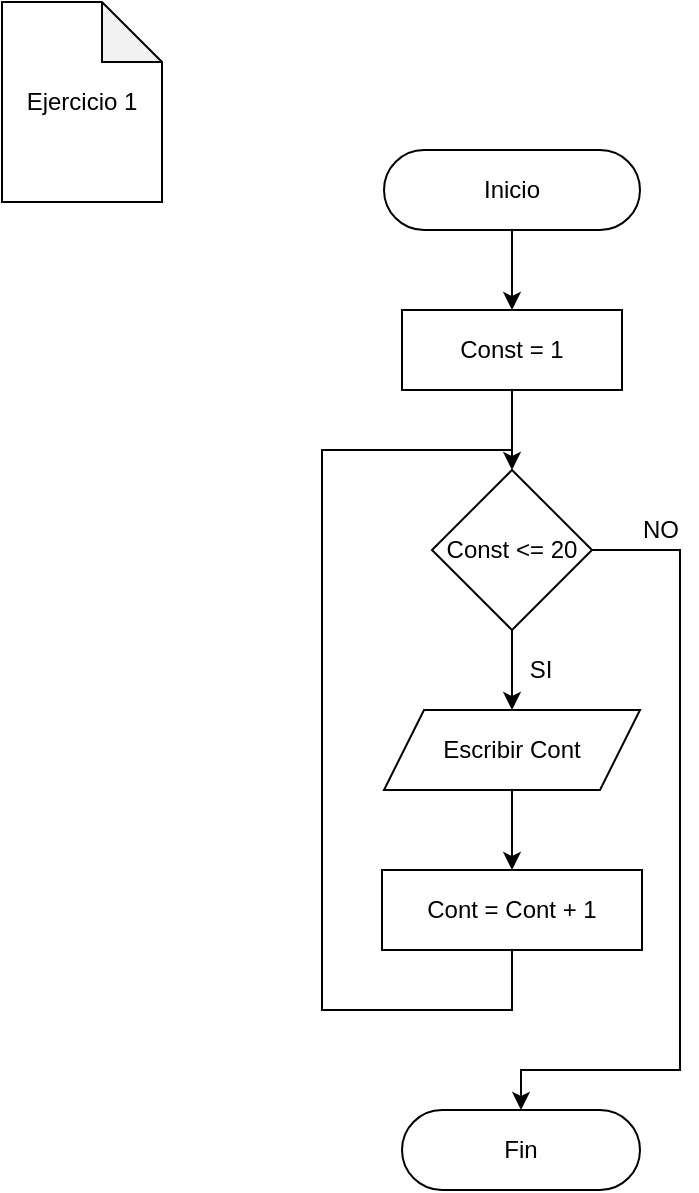 <mxfile version="15.4.0" type="device" pages="12"><diagram id="LSscdYzAPOET3zi7h-Pv" name="Page-1"><mxGraphModel dx="1620" dy="1150" grid="1" gridSize="10" guides="1" tooltips="1" connect="1" arrows="1" fold="1" page="1" pageScale="1" pageWidth="583" pageHeight="827" math="0" shadow="0"><root><mxCell id="0"/><mxCell id="1" parent="0"/><mxCell id="mylAAYweufE_0fnt_2We-2" style="edgeStyle=orthogonalEdgeStyle;rounded=0;orthogonalLoop=1;jettySize=auto;html=1;" parent="1" source="mylAAYweufE_0fnt_2We-1" target="mylAAYweufE_0fnt_2We-3" edge="1"><mxGeometry relative="1" as="geometry"><mxPoint x="295" y="234" as="targetPoint"/></mxGeometry></mxCell><mxCell id="mylAAYweufE_0fnt_2We-1" value="Inicio" style="rounded=1;whiteSpace=wrap;html=1;arcSize=50;" parent="1" vertex="1"><mxGeometry x="231" y="154" width="128" height="40" as="geometry"/></mxCell><mxCell id="mylAAYweufE_0fnt_2We-6" style="edgeStyle=orthogonalEdgeStyle;rounded=0;orthogonalLoop=1;jettySize=auto;html=1;" parent="1" source="mylAAYweufE_0fnt_2We-3" target="mylAAYweufE_0fnt_2We-7" edge="1"><mxGeometry relative="1" as="geometry"><mxPoint x="295" y="314" as="targetPoint"/></mxGeometry></mxCell><mxCell id="mylAAYweufE_0fnt_2We-3" value="Const = 1" style="rounded=0;whiteSpace=wrap;html=1;" parent="1" vertex="1"><mxGeometry x="240" y="234" width="110" height="40" as="geometry"/></mxCell><mxCell id="mylAAYweufE_0fnt_2We-8" style="edgeStyle=orthogonalEdgeStyle;rounded=0;orthogonalLoop=1;jettySize=auto;html=1;" parent="1" source="mylAAYweufE_0fnt_2We-7" target="mylAAYweufE_0fnt_2We-9" edge="1"><mxGeometry relative="1" as="geometry"><mxPoint x="295" y="434" as="targetPoint"/></mxGeometry></mxCell><mxCell id="mylAAYweufE_0fnt_2We-14" style="edgeStyle=orthogonalEdgeStyle;rounded=0;orthogonalLoop=1;jettySize=auto;html=1;entryX=0.5;entryY=0;entryDx=0;entryDy=0;" parent="1" source="mylAAYweufE_0fnt_2We-7" target="mylAAYweufE_0fnt_2We-15" edge="1"><mxGeometry relative="1" as="geometry"><mxPoint x="299" y="631" as="targetPoint"/><Array as="points"><mxPoint x="379" y="354"/><mxPoint x="379" y="614"/><mxPoint x="300" y="614"/></Array></mxGeometry></mxCell><mxCell id="mylAAYweufE_0fnt_2We-7" value="Const &amp;lt;= 20" style="rhombus;whiteSpace=wrap;html=1;" parent="1" vertex="1"><mxGeometry x="255" y="314" width="80" height="80" as="geometry"/></mxCell><mxCell id="mylAAYweufE_0fnt_2We-11" style="edgeStyle=orthogonalEdgeStyle;rounded=0;orthogonalLoop=1;jettySize=auto;html=1;entryX=0.5;entryY=0;entryDx=0;entryDy=0;" parent="1" source="mylAAYweufE_0fnt_2We-9" target="mylAAYweufE_0fnt_2We-10" edge="1"><mxGeometry relative="1" as="geometry"/></mxCell><mxCell id="mylAAYweufE_0fnt_2We-9" value="Escribir Cont" style="shape=parallelogram;perimeter=parallelogramPerimeter;whiteSpace=wrap;html=1;fixedSize=1;" parent="1" vertex="1"><mxGeometry x="231" y="434" width="128" height="40" as="geometry"/></mxCell><mxCell id="mylAAYweufE_0fnt_2We-10" value="Cont = Cont + 1" style="rounded=0;whiteSpace=wrap;html=1;" parent="1" vertex="1"><mxGeometry x="230" y="514" width="130" height="40" as="geometry"/></mxCell><mxCell id="mylAAYweufE_0fnt_2We-12" value="" style="endArrow=none;html=1;rounded=0;edgeStyle=orthogonalEdgeStyle;entryX=0.5;entryY=1;entryDx=0;entryDy=0;" parent="1" target="mylAAYweufE_0fnt_2We-10" edge="1"><mxGeometry width="50" height="50" relative="1" as="geometry"><mxPoint x="295" y="304" as="sourcePoint"/><mxPoint x="299" y="554" as="targetPoint"/><Array as="points"><mxPoint x="200" y="304"/><mxPoint x="200" y="584"/><mxPoint x="295" y="584"/></Array></mxGeometry></mxCell><mxCell id="mylAAYweufE_0fnt_2We-13" value="SI" style="text;html=1;align=center;verticalAlign=middle;resizable=0;points=[];autosize=1;strokeColor=none;fillColor=none;" parent="1" vertex="1"><mxGeometry x="294" y="404" width="30" height="20" as="geometry"/></mxCell><mxCell id="mylAAYweufE_0fnt_2We-15" value="Fin" style="rounded=1;whiteSpace=wrap;html=1;arcSize=50;" parent="1" vertex="1"><mxGeometry x="240" y="634" width="119" height="40" as="geometry"/></mxCell><mxCell id="LGi4eENqXWQnjsh5tgps-1" value="NO" style="text;html=1;align=center;verticalAlign=middle;resizable=0;points=[];autosize=1;strokeColor=none;fillColor=none;" parent="1" vertex="1"><mxGeometry x="354" y="334" width="30" height="20" as="geometry"/></mxCell><mxCell id="Jn9buKdqVyq7nSZm1nam-1" value="Ejercicio 1" style="shape=note;whiteSpace=wrap;html=1;backgroundOutline=1;darkOpacity=0.05;" vertex="1" parent="1"><mxGeometry x="40" y="80" width="80" height="100" as="geometry"/></mxCell></root></mxGraphModel></diagram><diagram id="wQPaI0jst0vGL3zFO_uE" name="Page-2"><mxGraphModel dx="1890" dy="1342" grid="1" gridSize="10" guides="1" tooltips="1" connect="1" arrows="1" fold="1" page="1" pageScale="1" pageWidth="583" pageHeight="827" math="0" shadow="0"><root><mxCell id="yOVJ7HVZWdAUxUmR-Ovf-0"/><mxCell id="yOVJ7HVZWdAUxUmR-Ovf-1" parent="yOVJ7HVZWdAUxUmR-Ovf-0"/><mxCell id="UTRy_KxZ_vj5G-yJeRv0-0" style="edgeStyle=orthogonalEdgeStyle;rounded=0;orthogonalLoop=1;jettySize=auto;html=1;" parent="yOVJ7HVZWdAUxUmR-Ovf-1" source="UTRy_KxZ_vj5G-yJeRv0-1" target="UTRy_KxZ_vj5G-yJeRv0-3" edge="1"><mxGeometry relative="1" as="geometry"><mxPoint x="297" y="233" as="targetPoint"/></mxGeometry></mxCell><mxCell id="UTRy_KxZ_vj5G-yJeRv0-1" value="Inicio" style="rounded=1;whiteSpace=wrap;html=1;arcSize=50;" parent="yOVJ7HVZWdAUxUmR-Ovf-1" vertex="1"><mxGeometry x="232" y="153" width="128" height="40" as="geometry"/></mxCell><mxCell id="UTRy_KxZ_vj5G-yJeRv0-2" style="edgeStyle=orthogonalEdgeStyle;rounded=0;orthogonalLoop=1;jettySize=auto;html=1;" parent="yOVJ7HVZWdAUxUmR-Ovf-1" source="UTRy_KxZ_vj5G-yJeRv0-3" target="UTRy_KxZ_vj5G-yJeRv0-6" edge="1"><mxGeometry relative="1" as="geometry"><mxPoint x="297" y="313" as="targetPoint"/></mxGeometry></mxCell><mxCell id="UTRy_KxZ_vj5G-yJeRv0-3" value="Const = 1" style="rounded=0;whiteSpace=wrap;html=1;" parent="yOVJ7HVZWdAUxUmR-Ovf-1" vertex="1"><mxGeometry x="242" y="233" width="110" height="40" as="geometry"/></mxCell><mxCell id="UTRy_KxZ_vj5G-yJeRv0-4" style="edgeStyle=orthogonalEdgeStyle;rounded=0;orthogonalLoop=1;jettySize=auto;html=1;" parent="yOVJ7HVZWdAUxUmR-Ovf-1" source="UTRy_KxZ_vj5G-yJeRv0-6" target="UTRy_KxZ_vj5G-yJeRv0-8" edge="1"><mxGeometry relative="1" as="geometry"><mxPoint x="297" y="433" as="targetPoint"/></mxGeometry></mxCell><mxCell id="UTRy_KxZ_vj5G-yJeRv0-5" style="edgeStyle=orthogonalEdgeStyle;rounded=0;orthogonalLoop=1;jettySize=auto;html=1;entryX=0.5;entryY=0;entryDx=0;entryDy=0;" parent="yOVJ7HVZWdAUxUmR-Ovf-1" source="UTRy_KxZ_vj5G-yJeRv0-6" target="UTRy_KxZ_vj5G-yJeRv0-12" edge="1"><mxGeometry relative="1" as="geometry"><mxPoint x="301" y="630" as="targetPoint"/><Array as="points"><mxPoint x="381" y="353"/><mxPoint x="381" y="613"/><mxPoint x="302" y="613"/></Array></mxGeometry></mxCell><mxCell id="UTRy_KxZ_vj5G-yJeRv0-6" value="Const &amp;lt;= 200" style="rhombus;whiteSpace=wrap;html=1;" parent="yOVJ7HVZWdAUxUmR-Ovf-1" vertex="1"><mxGeometry x="257" y="313" width="80" height="80" as="geometry"/></mxCell><mxCell id="UTRy_KxZ_vj5G-yJeRv0-7" style="edgeStyle=orthogonalEdgeStyle;rounded=0;orthogonalLoop=1;jettySize=auto;html=1;entryX=0.5;entryY=0;entryDx=0;entryDy=0;" parent="yOVJ7HVZWdAUxUmR-Ovf-1" source="UTRy_KxZ_vj5G-yJeRv0-8" target="UTRy_KxZ_vj5G-yJeRv0-9" edge="1"><mxGeometry relative="1" as="geometry"/></mxCell><mxCell id="UTRy_KxZ_vj5G-yJeRv0-8" value="Escribir Cont" style="shape=parallelogram;perimeter=parallelogramPerimeter;whiteSpace=wrap;html=1;fixedSize=1;" parent="yOVJ7HVZWdAUxUmR-Ovf-1" vertex="1"><mxGeometry x="233" y="433" width="128" height="40" as="geometry"/></mxCell><mxCell id="UTRy_KxZ_vj5G-yJeRv0-9" value="Cont = Cont + 2" style="rounded=0;whiteSpace=wrap;html=1;" parent="yOVJ7HVZWdAUxUmR-Ovf-1" vertex="1"><mxGeometry x="232" y="513" width="130" height="40" as="geometry"/></mxCell><mxCell id="UTRy_KxZ_vj5G-yJeRv0-10" value="" style="endArrow=none;html=1;rounded=0;edgeStyle=orthogonalEdgeStyle;entryX=0.5;entryY=1;entryDx=0;entryDy=0;" parent="yOVJ7HVZWdAUxUmR-Ovf-1" target="UTRy_KxZ_vj5G-yJeRv0-9" edge="1"><mxGeometry width="50" height="50" relative="1" as="geometry"><mxPoint x="297" y="303" as="sourcePoint"/><mxPoint x="301" y="553" as="targetPoint"/><Array as="points"><mxPoint x="202" y="303"/><mxPoint x="202" y="583"/><mxPoint x="297" y="583"/></Array></mxGeometry></mxCell><mxCell id="UTRy_KxZ_vj5G-yJeRv0-11" value="SI" style="text;html=1;align=center;verticalAlign=middle;resizable=0;points=[];autosize=1;strokeColor=none;fillColor=none;" parent="yOVJ7HVZWdAUxUmR-Ovf-1" vertex="1"><mxGeometry x="296" y="403" width="30" height="20" as="geometry"/></mxCell><mxCell id="UTRy_KxZ_vj5G-yJeRv0-12" value="Fin" style="rounded=1;whiteSpace=wrap;html=1;arcSize=50;" parent="yOVJ7HVZWdAUxUmR-Ovf-1" vertex="1"><mxGeometry x="242" y="633" width="119" height="40" as="geometry"/></mxCell><mxCell id="0oimHpJUTbRD0P0iN-DV-0" value="NO" style="text;html=1;align=center;verticalAlign=middle;resizable=0;points=[];autosize=1;strokeColor=none;fillColor=none;" parent="yOVJ7HVZWdAUxUmR-Ovf-1" vertex="1"><mxGeometry x="346" y="333" width="30" height="20" as="geometry"/></mxCell><mxCell id="JsKyQZXpvrKqPW3mmKcP-0" value="Ejercicio 2" style="shape=note;whiteSpace=wrap;html=1;backgroundOutline=1;darkOpacity=0.05;" vertex="1" parent="yOVJ7HVZWdAUxUmR-Ovf-1"><mxGeometry x="40" y="80" width="80" height="100" as="geometry"/></mxCell></root></mxGraphModel></diagram><diagram id="ZBmxYHtCh_WWlrCzixwb" name="Page-3"><mxGraphModel dx="1620" dy="1150" grid="1" gridSize="10" guides="1" tooltips="1" connect="1" arrows="1" fold="1" page="1" pageScale="1" pageWidth="827" pageHeight="1169" math="0" shadow="0"><root><mxCell id="S9xS-D8qwQAaFg9pA6em-0"/><mxCell id="S9xS-D8qwQAaFg9pA6em-1" parent="S9xS-D8qwQAaFg9pA6em-0"/><mxCell id="y96q1yCpDJ3BZcUYU-Ab-0" style="edgeStyle=orthogonalEdgeStyle;rounded=0;orthogonalLoop=1;jettySize=auto;html=1;" parent="S9xS-D8qwQAaFg9pA6em-1" source="y96q1yCpDJ3BZcUYU-Ab-1" target="y96q1yCpDJ3BZcUYU-Ab-3" edge="1"><mxGeometry relative="1" as="geometry"><mxPoint x="419.06" y="405" as="targetPoint"/></mxGeometry></mxCell><mxCell id="y96q1yCpDJ3BZcUYU-Ab-1" value="Inicio" style="rounded=1;whiteSpace=wrap;html=1;arcSize=50;" parent="S9xS-D8qwQAaFg9pA6em-1" vertex="1"><mxGeometry x="355.06" y="325" width="128" height="40" as="geometry"/></mxCell><mxCell id="y96q1yCpDJ3BZcUYU-Ab-2" style="edgeStyle=orthogonalEdgeStyle;rounded=0;orthogonalLoop=1;jettySize=auto;html=1;" parent="S9xS-D8qwQAaFg9pA6em-1" source="y96q1yCpDJ3BZcUYU-Ab-3" target="y96q1yCpDJ3BZcUYU-Ab-6" edge="1"><mxGeometry relative="1" as="geometry"><mxPoint x="419.06" y="485" as="targetPoint"/></mxGeometry></mxCell><mxCell id="y96q1yCpDJ3BZcUYU-Ab-3" value="Const = 1" style="rounded=0;whiteSpace=wrap;html=1;" parent="S9xS-D8qwQAaFg9pA6em-1" vertex="1"><mxGeometry x="364.06" y="405" width="110" height="40" as="geometry"/></mxCell><mxCell id="y96q1yCpDJ3BZcUYU-Ab-4" style="edgeStyle=orthogonalEdgeStyle;rounded=0;orthogonalLoop=1;jettySize=auto;html=1;" parent="S9xS-D8qwQAaFg9pA6em-1" source="y96q1yCpDJ3BZcUYU-Ab-6" target="y96q1yCpDJ3BZcUYU-Ab-8" edge="1"><mxGeometry relative="1" as="geometry"><mxPoint x="419.06" y="605" as="targetPoint"/></mxGeometry></mxCell><mxCell id="y96q1yCpDJ3BZcUYU-Ab-5" style="edgeStyle=orthogonalEdgeStyle;rounded=0;orthogonalLoop=1;jettySize=auto;html=1;entryX=0.5;entryY=0;entryDx=0;entryDy=0;" parent="S9xS-D8qwQAaFg9pA6em-1" source="y96q1yCpDJ3BZcUYU-Ab-6" target="y96q1yCpDJ3BZcUYU-Ab-12" edge="1"><mxGeometry relative="1" as="geometry"><mxPoint x="423.06" y="802" as="targetPoint"/><Array as="points"><mxPoint x="503.06" y="525"/><mxPoint x="503.06" y="785"/><mxPoint x="424.06" y="785"/></Array></mxGeometry></mxCell><mxCell id="y96q1yCpDJ3BZcUYU-Ab-6" value="Const &amp;lt;= 200" style="rhombus;whiteSpace=wrap;html=1;" parent="S9xS-D8qwQAaFg9pA6em-1" vertex="1"><mxGeometry x="379.06" y="485" width="80" height="80" as="geometry"/></mxCell><mxCell id="y96q1yCpDJ3BZcUYU-Ab-7" style="edgeStyle=orthogonalEdgeStyle;rounded=0;orthogonalLoop=1;jettySize=auto;html=1;entryX=0.5;entryY=0;entryDx=0;entryDy=0;" parent="S9xS-D8qwQAaFg9pA6em-1" source="y96q1yCpDJ3BZcUYU-Ab-8" target="y96q1yCpDJ3BZcUYU-Ab-9" edge="1"><mxGeometry relative="1" as="geometry"/></mxCell><mxCell id="y96q1yCpDJ3BZcUYU-Ab-8" value="Escribir Cont" style="shape=parallelogram;perimeter=parallelogramPerimeter;whiteSpace=wrap;html=1;fixedSize=1;" parent="S9xS-D8qwQAaFg9pA6em-1" vertex="1"><mxGeometry x="355.06" y="605" width="128" height="40" as="geometry"/></mxCell><mxCell id="y96q1yCpDJ3BZcUYU-Ab-9" value="Cont = Cont + 1" style="rounded=0;whiteSpace=wrap;html=1;" parent="S9xS-D8qwQAaFg9pA6em-1" vertex="1"><mxGeometry x="354.06" y="685" width="130" height="40" as="geometry"/></mxCell><mxCell id="y96q1yCpDJ3BZcUYU-Ab-10" value="" style="endArrow=none;html=1;rounded=0;edgeStyle=orthogonalEdgeStyle;entryX=0.5;entryY=1;entryDx=0;entryDy=0;" parent="S9xS-D8qwQAaFg9pA6em-1" target="y96q1yCpDJ3BZcUYU-Ab-9" edge="1"><mxGeometry width="50" height="50" relative="1" as="geometry"><mxPoint x="419.06" y="475" as="sourcePoint"/><mxPoint x="423.06" y="725" as="targetPoint"/><Array as="points"><mxPoint x="324.06" y="475"/><mxPoint x="324.06" y="755"/><mxPoint x="419.06" y="755"/></Array></mxGeometry></mxCell><mxCell id="y96q1yCpDJ3BZcUYU-Ab-11" value="SI" style="text;html=1;align=center;verticalAlign=middle;resizable=0;points=[];autosize=1;strokeColor=none;fillColor=none;" parent="S9xS-D8qwQAaFg9pA6em-1" vertex="1"><mxGeometry x="418.06" y="575" width="30" height="20" as="geometry"/></mxCell><mxCell id="y96q1yCpDJ3BZcUYU-Ab-12" value="Fin" style="rounded=1;whiteSpace=wrap;html=1;arcSize=50;" parent="S9xS-D8qwQAaFg9pA6em-1" vertex="1"><mxGeometry x="364.06" y="805" width="119" height="40" as="geometry"/></mxCell><mxCell id="02uqybTZlmU6foeKEkDM-0" value="NO" style="text;html=1;align=center;verticalAlign=middle;resizable=0;points=[];autosize=1;strokeColor=none;fillColor=none;" parent="S9xS-D8qwQAaFg9pA6em-1" vertex="1"><mxGeometry x="468.06" y="505" width="30" height="20" as="geometry"/></mxCell><mxCell id="XxfhHI83EqPzyW_30s9R-0" value="Ejercicio 3" style="shape=note;whiteSpace=wrap;html=1;backgroundOutline=1;darkOpacity=0.05;" vertex="1" parent="S9xS-D8qwQAaFg9pA6em-1"><mxGeometry x="210" y="50" width="80" height="100" as="geometry"/></mxCell></root></mxGraphModel></diagram><diagram id="syu566s6PFJde6hXTq5J" name="Page-4"><mxGraphModel dx="1620" dy="1150" grid="1" gridSize="10" guides="1" tooltips="1" connect="1" arrows="1" fold="1" page="1" pageScale="1" pageWidth="827" pageHeight="1169" math="0" shadow="0"><root><mxCell id="AL5jFWWBAyQnmb8mTmcH-0"/><mxCell id="AL5jFWWBAyQnmb8mTmcH-1" parent="AL5jFWWBAyQnmb8mTmcH-0"/><mxCell id="AL5jFWWBAyQnmb8mTmcH-17" style="edgeStyle=orthogonalEdgeStyle;rounded=0;orthogonalLoop=1;jettySize=auto;html=1;entryX=0.5;entryY=0;entryDx=0;entryDy=0;" parent="AL5jFWWBAyQnmb8mTmcH-1" source="AL5jFWWBAyQnmb8mTmcH-3" target="AL5jFWWBAyQnmb8mTmcH-16" edge="1"><mxGeometry relative="1" as="geometry"/></mxCell><mxCell id="AL5jFWWBAyQnmb8mTmcH-3" value="Inicio" style="rounded=1;whiteSpace=wrap;html=1;arcSize=50;" parent="AL5jFWWBAyQnmb8mTmcH-1" vertex="1"><mxGeometry x="349.57" y="150" width="128" height="40" as="geometry"/></mxCell><mxCell id="AL5jFWWBAyQnmb8mTmcH-4" style="edgeStyle=orthogonalEdgeStyle;rounded=0;orthogonalLoop=1;jettySize=auto;html=1;" parent="AL5jFWWBAyQnmb8mTmcH-1" target="AL5jFWWBAyQnmb8mTmcH-8" edge="1"><mxGeometry relative="1" as="geometry"><mxPoint x="419.04" y="380" as="targetPoint"/><mxPoint x="419.04" y="340" as="sourcePoint"/></mxGeometry></mxCell><mxCell id="AL5jFWWBAyQnmb8mTmcH-6" style="edgeStyle=orthogonalEdgeStyle;rounded=0;orthogonalLoop=1;jettySize=auto;html=1;" parent="AL5jFWWBAyQnmb8mTmcH-1" source="AL5jFWWBAyQnmb8mTmcH-8" target="AL5jFWWBAyQnmb8mTmcH-10" edge="1"><mxGeometry relative="1" as="geometry"><mxPoint x="419.04" y="500" as="targetPoint"/></mxGeometry></mxCell><mxCell id="AL5jFWWBAyQnmb8mTmcH-7" style="edgeStyle=orthogonalEdgeStyle;rounded=0;orthogonalLoop=1;jettySize=auto;html=1;entryX=0.5;entryY=0;entryDx=0;entryDy=0;" parent="AL5jFWWBAyQnmb8mTmcH-1" source="AL5jFWWBAyQnmb8mTmcH-8" target="AL5jFWWBAyQnmb8mTmcH-14" edge="1"><mxGeometry relative="1" as="geometry"><mxPoint x="423.04" y="697" as="targetPoint"/><Array as="points"><mxPoint x="503.04" y="420"/><mxPoint x="503.04" y="680"/><mxPoint x="424.04" y="680"/></Array></mxGeometry></mxCell><mxCell id="AL5jFWWBAyQnmb8mTmcH-8" value="Const &amp;lt;= N" style="rhombus;whiteSpace=wrap;html=1;" parent="AL5jFWWBAyQnmb8mTmcH-1" vertex="1"><mxGeometry x="379.04" y="380" width="80" height="80" as="geometry"/></mxCell><mxCell id="AL5jFWWBAyQnmb8mTmcH-9" style="edgeStyle=orthogonalEdgeStyle;rounded=0;orthogonalLoop=1;jettySize=auto;html=1;entryX=0.5;entryY=0;entryDx=0;entryDy=0;" parent="AL5jFWWBAyQnmb8mTmcH-1" source="AL5jFWWBAyQnmb8mTmcH-10" target="AL5jFWWBAyQnmb8mTmcH-11" edge="1"><mxGeometry relative="1" as="geometry"/></mxCell><mxCell id="AL5jFWWBAyQnmb8mTmcH-10" value="Escribir Cont" style="shape=parallelogram;perimeter=parallelogramPerimeter;whiteSpace=wrap;html=1;fixedSize=1;" parent="AL5jFWWBAyQnmb8mTmcH-1" vertex="1"><mxGeometry x="355.04" y="500" width="128" height="40" as="geometry"/></mxCell><mxCell id="AL5jFWWBAyQnmb8mTmcH-11" value="Cont = Cont + 1" style="rounded=0;whiteSpace=wrap;html=1;" parent="AL5jFWWBAyQnmb8mTmcH-1" vertex="1"><mxGeometry x="354.04" y="580" width="130" height="40" as="geometry"/></mxCell><mxCell id="AL5jFWWBAyQnmb8mTmcH-12" value="" style="endArrow=none;html=1;rounded=0;edgeStyle=orthogonalEdgeStyle;entryX=0.5;entryY=1;entryDx=0;entryDy=0;" parent="AL5jFWWBAyQnmb8mTmcH-1" target="AL5jFWWBAyQnmb8mTmcH-11" edge="1"><mxGeometry width="50" height="50" relative="1" as="geometry"><mxPoint x="419.04" y="370" as="sourcePoint"/><mxPoint x="423.04" y="620" as="targetPoint"/><Array as="points"><mxPoint x="324.04" y="370"/><mxPoint x="324.04" y="650"/><mxPoint x="419.04" y="650"/></Array></mxGeometry></mxCell><mxCell id="AL5jFWWBAyQnmb8mTmcH-13" value="SI" style="text;html=1;align=center;verticalAlign=middle;resizable=0;points=[];autosize=1;strokeColor=none;fillColor=none;" parent="AL5jFWWBAyQnmb8mTmcH-1" vertex="1"><mxGeometry x="418.04" y="470" width="30" height="20" as="geometry"/></mxCell><mxCell id="AL5jFWWBAyQnmb8mTmcH-14" value="Fin" style="rounded=1;whiteSpace=wrap;html=1;arcSize=50;" parent="AL5jFWWBAyQnmb8mTmcH-1" vertex="1"><mxGeometry x="364.04" y="700" width="119" height="40" as="geometry"/></mxCell><mxCell id="AL5jFWWBAyQnmb8mTmcH-20" style="edgeStyle=orthogonalEdgeStyle;rounded=0;orthogonalLoop=1;jettySize=auto;html=1;entryX=0.5;entryY=0;entryDx=0;entryDy=0;" parent="AL5jFWWBAyQnmb8mTmcH-1" source="AL5jFWWBAyQnmb8mTmcH-16" target="AL5jFWWBAyQnmb8mTmcH-18" edge="1"><mxGeometry relative="1" as="geometry"/></mxCell><mxCell id="AL5jFWWBAyQnmb8mTmcH-16" value="Escribe: &quot;Dame N&quot;" style="shape=parallelogram;perimeter=parallelogramPerimeter;whiteSpace=wrap;html=1;fixedSize=1;" parent="AL5jFWWBAyQnmb8mTmcH-1" vertex="1"><mxGeometry x="333.57" y="230" width="160" height="40" as="geometry"/></mxCell><mxCell id="AL5jFWWBAyQnmb8mTmcH-18" value="Leer N" style="rounded=0;whiteSpace=wrap;html=1;" parent="AL5jFWWBAyQnmb8mTmcH-1" vertex="1"><mxGeometry x="358.57" y="310" width="110" height="30" as="geometry"/></mxCell><mxCell id="9SbLI0wBi9X_kOc7jAY8-0" value="NO" style="text;html=1;align=center;verticalAlign=middle;resizable=0;points=[];autosize=1;strokeColor=none;fillColor=none;" parent="AL5jFWWBAyQnmb8mTmcH-1" vertex="1"><mxGeometry x="472.57" y="400" width="30" height="20" as="geometry"/></mxCell><mxCell id="npHuZwFqXuyK7GueR_T0-0" value="Ejercicio 4" style="shape=note;whiteSpace=wrap;html=1;backgroundOutline=1;darkOpacity=0.05;" vertex="1" parent="AL5jFWWBAyQnmb8mTmcH-1"><mxGeometry x="40" y="80" width="80" height="100" as="geometry"/></mxCell></root></mxGraphModel></diagram><diagram id="yP636Uabk_wzSA4nj9AB" name="Page-5"><mxGraphModel dx="1620" dy="1150" grid="1" gridSize="10" guides="1" tooltips="1" connect="1" arrows="1" fold="1" page="1" pageScale="1" pageWidth="827" pageHeight="1169" math="0" shadow="0"><root><mxCell id="hNHcLl8Bg7KHlipOzeQZ-0"/><mxCell id="hNHcLl8Bg7KHlipOzeQZ-1" parent="hNHcLl8Bg7KHlipOzeQZ-0"/><mxCell id="ERVoFtdY024s8gzYncTH-1" style="edgeStyle=orthogonalEdgeStyle;rounded=0;orthogonalLoop=1;jettySize=auto;html=1;" parent="hNHcLl8Bg7KHlipOzeQZ-1" source="ERVoFtdY024s8gzYncTH-0" target="ERVoFtdY024s8gzYncTH-2" edge="1"><mxGeometry relative="1" as="geometry"><mxPoint x="420" y="190" as="targetPoint"/></mxGeometry></mxCell><mxCell id="ERVoFtdY024s8gzYncTH-0" value="Inicio" style="rounded=1;whiteSpace=wrap;html=1;arcSize=50;" parent="hNHcLl8Bg7KHlipOzeQZ-1" vertex="1"><mxGeometry x="360" y="110" width="120" height="40" as="geometry"/></mxCell><mxCell id="ST0hun19yuo2rMGiZuk9-0" style="edgeStyle=orthogonalEdgeStyle;rounded=0;orthogonalLoop=1;jettySize=auto;html=1;entryX=0.5;entryY=0;entryDx=0;entryDy=0;" parent="hNHcLl8Bg7KHlipOzeQZ-1" source="ERVoFtdY024s8gzYncTH-2" target="ST0hun19yuo2rMGiZuk9-1" edge="1"><mxGeometry relative="1" as="geometry"><mxPoint x="420" y="290" as="targetPoint"/></mxGeometry></mxCell><mxCell id="ERVoFtdY024s8gzYncTH-2" value="Escribe: &quot;Dame N&quot;" style="shape=parallelogram;perimeter=parallelogramPerimeter;whiteSpace=wrap;html=1;fixedSize=1;" parent="hNHcLl8Bg7KHlipOzeQZ-1" vertex="1"><mxGeometry x="340" y="190" width="160" height="40" as="geometry"/></mxCell><mxCell id="ST0hun19yuo2rMGiZuk9-4" style="edgeStyle=orthogonalEdgeStyle;rounded=0;orthogonalLoop=1;jettySize=auto;html=1;entryX=0.5;entryY=0;entryDx=0;entryDy=0;" parent="hNHcLl8Bg7KHlipOzeQZ-1" source="ST0hun19yuo2rMGiZuk9-1" target="ST0hun19yuo2rMGiZuk9-3" edge="1"><mxGeometry relative="1" as="geometry"/></mxCell><mxCell id="ST0hun19yuo2rMGiZuk9-1" value="Leer N" style="rounded=0;whiteSpace=wrap;html=1;" parent="hNHcLl8Bg7KHlipOzeQZ-1" vertex="1"><mxGeometry x="360" y="270" width="120" height="40" as="geometry"/></mxCell><mxCell id="ST0hun19yuo2rMGiZuk9-5" style="edgeStyle=orthogonalEdgeStyle;rounded=0;orthogonalLoop=1;jettySize=auto;html=1;" parent="hNHcLl8Bg7KHlipOzeQZ-1" source="ST0hun19yuo2rMGiZuk9-3" edge="1"><mxGeometry relative="1" as="geometry"><mxPoint x="420" y="430" as="targetPoint"/></mxGeometry></mxCell><mxCell id="ST0hun19yuo2rMGiZuk9-3" value="Crear&amp;nbsp; variable i = 1&lt;br&gt;Crear Result" style="rounded=0;whiteSpace=wrap;html=1;" parent="hNHcLl8Bg7KHlipOzeQZ-1" vertex="1"><mxGeometry x="360" y="350" width="120" height="40" as="geometry"/></mxCell><mxCell id="ST0hun19yuo2rMGiZuk9-7" style="edgeStyle=orthogonalEdgeStyle;rounded=0;orthogonalLoop=1;jettySize=auto;html=1;" parent="hNHcLl8Bg7KHlipOzeQZ-1" source="ST0hun19yuo2rMGiZuk9-6" edge="1"><mxGeometry relative="1" as="geometry"><mxPoint x="420" y="550" as="targetPoint"/></mxGeometry></mxCell><mxCell id="RJzAybZqzxjIgJz-XFuo-1" style="edgeStyle=orthogonalEdgeStyle;rounded=0;orthogonalLoop=1;jettySize=auto;html=1;" parent="hNHcLl8Bg7KHlipOzeQZ-1" source="ST0hun19yuo2rMGiZuk9-6" edge="1"><mxGeometry relative="1" as="geometry"><mxPoint x="440" y="790" as="targetPoint"/><Array as="points"><mxPoint x="520" y="470"/><mxPoint x="520" y="750"/><mxPoint x="440" y="750"/></Array></mxGeometry></mxCell><mxCell id="ST0hun19yuo2rMGiZuk9-6" value="i &amp;lt;= N" style="rhombus;whiteSpace=wrap;html=1;" parent="hNHcLl8Bg7KHlipOzeQZ-1" vertex="1"><mxGeometry x="380" y="430" width="80" height="80" as="geometry"/></mxCell><mxCell id="ST0hun19yuo2rMGiZuk9-8" value="SI" style="text;html=1;align=center;verticalAlign=middle;resizable=0;points=[];autosize=1;strokeColor=none;fillColor=none;" parent="hNHcLl8Bg7KHlipOzeQZ-1" vertex="1"><mxGeometry x="423" y="520" width="30" height="20" as="geometry"/></mxCell><mxCell id="8w9mX0JhIk3kFzQgyaIF-1" style="edgeStyle=orthogonalEdgeStyle;rounded=0;orthogonalLoop=1;jettySize=auto;html=1;exitX=0.5;exitY=1;exitDx=0;exitDy=0;" parent="hNHcLl8Bg7KHlipOzeQZ-1" source="RJzAybZqzxjIgJz-XFuo-0" edge="1"><mxGeometry relative="1" as="geometry"><mxPoint x="420" y="410" as="targetPoint"/><mxPoint x="470" y="680" as="sourcePoint"/><Array as="points"><mxPoint x="420" y="710"/><mxPoint x="320" y="710"/><mxPoint x="320" y="410"/></Array></mxGeometry></mxCell><mxCell id="RJzAybZqzxjIgJz-XFuo-3" style="edgeStyle=orthogonalEdgeStyle;rounded=0;orthogonalLoop=1;jettySize=auto;html=1;entryX=0.5;entryY=0;entryDx=0;entryDy=0;" parent="hNHcLl8Bg7KHlipOzeQZ-1" source="8w9mX0JhIk3kFzQgyaIF-0" target="RJzAybZqzxjIgJz-XFuo-0" edge="1"><mxGeometry relative="1" as="geometry"/></mxCell><mxCell id="8w9mX0JhIk3kFzQgyaIF-0" value="Result = N * i" style="rounded=0;whiteSpace=wrap;html=1;" parent="hNHcLl8Bg7KHlipOzeQZ-1" vertex="1"><mxGeometry x="360" y="550" width="120" height="40" as="geometry"/></mxCell><mxCell id="RJzAybZqzxjIgJz-XFuo-0" value="i = i + 1" style="rounded=0;whiteSpace=wrap;html=1;" parent="hNHcLl8Bg7KHlipOzeQZ-1" vertex="1"><mxGeometry x="360" y="630" width="120" height="40" as="geometry"/></mxCell><mxCell id="RJzAybZqzxjIgJz-XFuo-2" value="NO" style="text;html=1;align=center;verticalAlign=middle;resizable=0;points=[];autosize=1;strokeColor=none;fillColor=none;" parent="hNHcLl8Bg7KHlipOzeQZ-1" vertex="1"><mxGeometry x="485" y="450" width="30" height="20" as="geometry"/></mxCell><mxCell id="RJzAybZqzxjIgJz-XFuo-5" style="edgeStyle=orthogonalEdgeStyle;rounded=0;orthogonalLoop=1;jettySize=auto;html=1;" parent="hNHcLl8Bg7KHlipOzeQZ-1" source="RJzAybZqzxjIgJz-XFuo-4" target="RJzAybZqzxjIgJz-XFuo-6" edge="1"><mxGeometry relative="1" as="geometry"><mxPoint x="440" y="870" as="targetPoint"/></mxGeometry></mxCell><mxCell id="RJzAybZqzxjIgJz-XFuo-4" value="Escribe: &quot;N! = &quot; Result" style="shape=parallelogram;perimeter=parallelogramPerimeter;whiteSpace=wrap;html=1;fixedSize=1;" parent="hNHcLl8Bg7KHlipOzeQZ-1" vertex="1"><mxGeometry x="360" y="790" width="160" height="40" as="geometry"/></mxCell><mxCell id="RJzAybZqzxjIgJz-XFuo-6" value="Fin" style="rounded=1;whiteSpace=wrap;html=1;arcSize=50;" parent="hNHcLl8Bg7KHlipOzeQZ-1" vertex="1"><mxGeometry x="380" y="870" width="120" height="40" as="geometry"/></mxCell><mxCell id="H9IdC6zZ-xaAq5xsdSmX-0" value="Ejercicio 5" style="shape=note;whiteSpace=wrap;html=1;backgroundOutline=1;darkOpacity=0.05;" vertex="1" parent="hNHcLl8Bg7KHlipOzeQZ-1"><mxGeometry x="40" y="80" width="80" height="100" as="geometry"/></mxCell></root></mxGraphModel></diagram><diagram id="3844cL4FqvvMy5bViReU" name="Page-6"><mxGraphModel dx="1620" dy="1150" grid="1" gridSize="10" guides="1" tooltips="1" connect="1" arrows="1" fold="1" page="1" pageScale="1" pageWidth="827" pageHeight="1169" math="0" shadow="0"><root><mxCell id="rIxKKubhff0pQGg5ys4a-0"/><mxCell id="rIxKKubhff0pQGg5ys4a-1" parent="rIxKKubhff0pQGg5ys4a-0"/><mxCell id="woa23YVaChy2SUKb5AFV-0" style="edgeStyle=orthogonalEdgeStyle;rounded=0;orthogonalLoop=1;jettySize=auto;html=1;" parent="rIxKKubhff0pQGg5ys4a-1" source="woa23YVaChy2SUKb5AFV-1" edge="1"><mxGeometry relative="1" as="geometry"><mxPoint x="419" y="200" as="targetPoint"/><Array as="points"/></mxGeometry></mxCell><mxCell id="woa23YVaChy2SUKb5AFV-1" value="Inicio" style="rounded=1;whiteSpace=wrap;html=1;arcSize=50;" parent="rIxKKubhff0pQGg5ys4a-1" vertex="1"><mxGeometry x="339" y="120" width="160" height="40" as="geometry"/></mxCell><mxCell id="ASH9iXpzTCGF8_TaOVxG-4" style="edgeStyle=orthogonalEdgeStyle;rounded=0;orthogonalLoop=1;jettySize=auto;html=1;entryX=0.5;entryY=0;entryDx=0;entryDy=0;" parent="rIxKKubhff0pQGg5ys4a-1" source="uPpWxkldJNOh6DMiRzSA-0" target="ASH9iXpzTCGF8_TaOVxG-3" edge="1"><mxGeometry relative="1" as="geometry"/></mxCell><mxCell id="uPpWxkldJNOh6DMiRzSA-0" value="Leer Cont" style="rounded=0;whiteSpace=wrap;html=1;" parent="rIxKKubhff0pQGg5ys4a-1" vertex="1"><mxGeometry x="339" y="360" width="160" height="40" as="geometry"/></mxCell><mxCell id="ASH9iXpzTCGF8_TaOVxG-2" style="edgeStyle=orthogonalEdgeStyle;rounded=0;orthogonalLoop=1;jettySize=auto;html=1;entryX=0.5;entryY=0;entryDx=0;entryDy=0;" parent="rIxKKubhff0pQGg5ys4a-1" source="ASH9iXpzTCGF8_TaOVxG-0" target="uPpWxkldJNOh6DMiRzSA-0" edge="1"><mxGeometry relative="1" as="geometry"/></mxCell><mxCell id="ASH9iXpzTCGF8_TaOVxG-0" value="&lt;span&gt;Escribe: &quot;Dame un numero o pulsa 'P' para salir del programa&quot;&lt;/span&gt;" style="shape=parallelogram;perimeter=parallelogramPerimeter;whiteSpace=wrap;html=1;fixedSize=1;" parent="rIxKKubhff0pQGg5ys4a-1" vertex="1"><mxGeometry x="309" y="280" width="220" height="50" as="geometry"/></mxCell><mxCell id="69ZThqDgExWKDqFU6d9D-0" style="edgeStyle=orthogonalEdgeStyle;rounded=0;orthogonalLoop=1;jettySize=auto;html=1;" parent="rIxKKubhff0pQGg5ys4a-1" source="ASH9iXpzTCGF8_TaOVxG-3" edge="1"><mxGeometry relative="1" as="geometry"><mxPoint x="419" y="560" as="targetPoint"/></mxGeometry></mxCell><mxCell id="69ZThqDgExWKDqFU6d9D-12" style="edgeStyle=orthogonalEdgeStyle;rounded=0;orthogonalLoop=1;jettySize=auto;html=1;entryX=0.5;entryY=0;entryDx=0;entryDy=0;" parent="rIxKKubhff0pQGg5ys4a-1" source="ASH9iXpzTCGF8_TaOVxG-3" target="69ZThqDgExWKDqFU6d9D-13" edge="1"><mxGeometry relative="1" as="geometry"><mxPoint x="419" y="700" as="targetPoint"/><Array as="points"><mxPoint x="499" y="480"/><mxPoint x="499" y="680"/><mxPoint x="419" y="680"/></Array></mxGeometry></mxCell><mxCell id="ASH9iXpzTCGF8_TaOVxG-3" value="Cont &amp;lt; 0 &amp;amp;&amp;amp; Letra != P" style="rhombus;whiteSpace=wrap;html=1;" parent="rIxKKubhff0pQGg5ys4a-1" vertex="1"><mxGeometry x="379" y="440" width="80" height="80" as="geometry"/></mxCell><mxCell id="69ZThqDgExWKDqFU6d9D-1" value="SI" style="text;html=1;align=center;verticalAlign=middle;resizable=0;points=[];autosize=1;strokeColor=none;fillColor=none;" parent="rIxKKubhff0pQGg5ys4a-1" vertex="1"><mxGeometry x="414" y="530" width="30" height="20" as="geometry"/></mxCell><mxCell id="69ZThqDgExWKDqFU6d9D-3" style="edgeStyle=orthogonalEdgeStyle;rounded=0;orthogonalLoop=1;jettySize=auto;html=1;exitX=0.5;exitY=1;exitDx=0;exitDy=0;" parent="rIxKKubhff0pQGg5ys4a-1" source="e3BNfBVhbEN0fYcrEeeP-0" edge="1"><mxGeometry relative="1" as="geometry"><mxPoint x="419" y="260" as="targetPoint"/><Array as="points"><mxPoint x="419" y="640"/><mxPoint x="299" y="640"/><mxPoint x="299" y="260"/></Array><mxPoint x="419" y="640" as="sourcePoint"/></mxGeometry></mxCell><mxCell id="69ZThqDgExWKDqFU6d9D-11" style="edgeStyle=orthogonalEdgeStyle;rounded=0;orthogonalLoop=1;jettySize=auto;html=1;entryX=0.5;entryY=0;entryDx=0;entryDy=0;" parent="rIxKKubhff0pQGg5ys4a-1" source="69ZThqDgExWKDqFU6d9D-10" target="ASH9iXpzTCGF8_TaOVxG-0" edge="1"><mxGeometry relative="1" as="geometry"/></mxCell><mxCell id="69ZThqDgExWKDqFU6d9D-10" value="&lt;span&gt;Crear variable Cont&lt;br&gt;Crear variable neg = 0&lt;br&gt;Crear variable Letra=P&lt;br&gt;&lt;/span&gt;" style="rounded=0;whiteSpace=wrap;html=1;" parent="rIxKKubhff0pQGg5ys4a-1" vertex="1"><mxGeometry x="339" y="200" width="160" height="40" as="geometry"/></mxCell><mxCell id="69ZThqDgExWKDqFU6d9D-14" style="edgeStyle=orthogonalEdgeStyle;rounded=0;orthogonalLoop=1;jettySize=auto;html=1;" parent="rIxKKubhff0pQGg5ys4a-1" source="69ZThqDgExWKDqFU6d9D-13" edge="1"><mxGeometry relative="1" as="geometry"><mxPoint x="419" y="840" as="targetPoint"/></mxGeometry></mxCell><mxCell id="69ZThqDgExWKDqFU6d9D-13" value="Escribe: &quot;Numeros negativos:&quot; + neg" style="whiteSpace=wrap;html=1;" parent="rIxKKubhff0pQGg5ys4a-1" vertex="1"><mxGeometry x="339" y="720" width="160" height="40" as="geometry"/></mxCell><mxCell id="69ZThqDgExWKDqFU6d9D-15" value="Fin" style="rounded=1;whiteSpace=wrap;html=1;arcSize=50;" parent="rIxKKubhff0pQGg5ys4a-1" vertex="1"><mxGeometry x="339" y="840" width="160" height="40" as="geometry"/></mxCell><mxCell id="69ZThqDgExWKDqFU6d9D-16" value="NO" style="text;html=1;align=center;verticalAlign=middle;resizable=0;points=[];autosize=1;strokeColor=none;fillColor=none;" parent="rIxKKubhff0pQGg5ys4a-1" vertex="1"><mxGeometry x="469" y="460" width="30" height="20" as="geometry"/></mxCell><mxCell id="e3BNfBVhbEN0fYcrEeeP-0" value="neg++" style="rounded=0;whiteSpace=wrap;html=1;" parent="rIxKKubhff0pQGg5ys4a-1" vertex="1"><mxGeometry x="359" y="560" width="120" height="40" as="geometry"/></mxCell><mxCell id="LmvtEAfImFN_lmnCLswC-0" value="Ejercicio 6" style="shape=note;whiteSpace=wrap;html=1;backgroundOutline=1;darkOpacity=0.05;" vertex="1" parent="rIxKKubhff0pQGg5ys4a-1"><mxGeometry x="40" y="80" width="80" height="100" as="geometry"/></mxCell></root></mxGraphModel></diagram><diagram id="KVRqOGqCdUNY61lrRLlg" name="Page-7"><mxGraphModel dx="1890" dy="1342" grid="1" gridSize="10" guides="1" tooltips="1" connect="1" arrows="1" fold="1" page="1" pageScale="1" pageWidth="827" pageHeight="1169" math="0" shadow="0"><root><mxCell id="SXRIc7o1lmeLKkhXrVJq-0"/><mxCell id="SXRIc7o1lmeLKkhXrVJq-1" parent="SXRIc7o1lmeLKkhXrVJq-0"/><mxCell id="iUx2fIM6nlFnSVKQVzSW-0" style="edgeStyle=orthogonalEdgeStyle;rounded=0;orthogonalLoop=1;jettySize=auto;html=1;" parent="SXRIc7o1lmeLKkhXrVJq-1" source="iUx2fIM6nlFnSVKQVzSW-1" edge="1"><mxGeometry relative="1" as="geometry"><mxPoint x="409" y="184" as="targetPoint"/><Array as="points"/></mxGeometry></mxCell><mxCell id="iUx2fIM6nlFnSVKQVzSW-1" value="Inicio" style="rounded=1;whiteSpace=wrap;html=1;arcSize=50;" parent="SXRIc7o1lmeLKkhXrVJq-1" vertex="1"><mxGeometry x="329" y="104" width="160" height="40" as="geometry"/></mxCell><mxCell id="J2LSuUIWUPWIF2_bdbqC-1" style="edgeStyle=orthogonalEdgeStyle;rounded=0;orthogonalLoop=1;jettySize=auto;html=1;entryX=0.5;entryY=0;entryDx=0;entryDy=0;" parent="SXRIc7o1lmeLKkhXrVJq-1" source="iUx2fIM6nlFnSVKQVzSW-3" target="J2LSuUIWUPWIF2_bdbqC-0" edge="1"><mxGeometry relative="1" as="geometry"/></mxCell><mxCell id="iUx2fIM6nlFnSVKQVzSW-3" value="Leer Cont" style="rounded=0;whiteSpace=wrap;html=1;" parent="SXRIc7o1lmeLKkhXrVJq-1" vertex="1"><mxGeometry x="329" y="384" width="160" height="40" as="geometry"/></mxCell><mxCell id="iUx2fIM6nlFnSVKQVzSW-4" style="edgeStyle=orthogonalEdgeStyle;rounded=0;orthogonalLoop=1;jettySize=auto;html=1;entryX=0.5;entryY=0;entryDx=0;entryDy=0;" parent="SXRIc7o1lmeLKkhXrVJq-1" source="iUx2fIM6nlFnSVKQVzSW-5" target="iUx2fIM6nlFnSVKQVzSW-3" edge="1"><mxGeometry relative="1" as="geometry"/></mxCell><mxCell id="iUx2fIM6nlFnSVKQVzSW-5" value="&lt;span&gt;Escribe: &quot;Dame un numero o pulsa 'P' para salir&quot;&lt;/span&gt;" style="shape=parallelogram;perimeter=parallelogramPerimeter;whiteSpace=wrap;html=1;fixedSize=1;" parent="SXRIc7o1lmeLKkhXrVJq-1" vertex="1"><mxGeometry x="284" y="304" width="250" height="40" as="geometry"/></mxCell><mxCell id="iUx2fIM6nlFnSVKQVzSW-7" style="edgeStyle=orthogonalEdgeStyle;rounded=0;orthogonalLoop=1;jettySize=auto;html=1;entryX=0.5;entryY=0;entryDx=0;entryDy=0;exitX=1;exitY=0.5;exitDx=0;exitDy=0;" parent="SXRIc7o1lmeLKkhXrVJq-1" source="J2LSuUIWUPWIF2_bdbqC-0" target="iUx2fIM6nlFnSVKQVzSW-20" edge="1"><mxGeometry relative="1" as="geometry"><mxPoint x="449" y="984" as="targetPoint"/><Array as="points"><mxPoint x="569" y="504"/><mxPoint x="569" y="824"/><mxPoint x="449" y="824"/></Array><mxPoint x="448.941" y="624.059" as="sourcePoint"/></mxGeometry></mxCell><mxCell id="iUx2fIM6nlFnSVKQVzSW-11" style="edgeStyle=orthogonalEdgeStyle;rounded=0;orthogonalLoop=1;jettySize=auto;html=1;exitX=1;exitY=0.5;exitDx=0;exitDy=0;entryX=0.5;entryY=0;entryDx=0;entryDy=0;" parent="SXRIc7o1lmeLKkhXrVJq-1" source="iUx2fIM6nlFnSVKQVzSW-12" target="iUx2fIM6nlFnSVKQVzSW-15" edge="1"><mxGeometry relative="1" as="geometry"><mxPoint x="489" y="754" as="targetPoint"/><Array as="points"><mxPoint x="489" y="624"/></Array></mxGeometry></mxCell><mxCell id="iUx2fIM6nlFnSVKQVzSW-24" style="edgeStyle=orthogonalEdgeStyle;rounded=0;orthogonalLoop=1;jettySize=auto;html=1;" parent="SXRIc7o1lmeLKkhXrVJq-1" source="iUx2fIM6nlFnSVKQVzSW-12" target="iUx2fIM6nlFnSVKQVzSW-23" edge="1"><mxGeometry relative="1" as="geometry"/></mxCell><mxCell id="iUx2fIM6nlFnSVKQVzSW-12" value="Cont &amp;gt; 0" style="rhombus;whiteSpace=wrap;html=1;" parent="SXRIc7o1lmeLKkhXrVJq-1" vertex="1"><mxGeometry x="369" y="584" width="80" height="80" as="geometry"/></mxCell><mxCell id="iUx2fIM6nlFnSVKQVzSW-14" value="NO" style="text;html=1;align=center;verticalAlign=middle;resizable=0;points=[];autosize=1;strokeColor=none;fillColor=none;" parent="SXRIc7o1lmeLKkhXrVJq-1" vertex="1"><mxGeometry x="449" y="604" width="30" height="20" as="geometry"/></mxCell><mxCell id="iUx2fIM6nlFnSVKQVzSW-15" value="neg++" style="rounded=0;whiteSpace=wrap;html=1;" parent="SXRIc7o1lmeLKkhXrVJq-1" vertex="1"><mxGeometry x="429" y="764" width="120" height="40" as="geometry"/></mxCell><mxCell id="iUx2fIM6nlFnSVKQVzSW-16" value="" style="endArrow=none;html=1;rounded=0;edgeStyle=orthogonalEdgeStyle;entryX=0;entryY=0.5;entryDx=0;entryDy=0;" parent="SXRIc7o1lmeLKkhXrVJq-1" target="iUx2fIM6nlFnSVKQVzSW-15" edge="1"><mxGeometry width="50" height="50" relative="1" as="geometry"><mxPoint x="289" y="284" as="sourcePoint"/><mxPoint x="349" y="604" as="targetPoint"/><Array as="points"><mxPoint x="259" y="284"/><mxPoint x="259" y="784"/></Array></mxGeometry></mxCell><mxCell id="iUx2fIM6nlFnSVKQVzSW-17" style="edgeStyle=orthogonalEdgeStyle;rounded=0;orthogonalLoop=1;jettySize=auto;html=1;entryX=0.5;entryY=0;entryDx=0;entryDy=0;" parent="SXRIc7o1lmeLKkhXrVJq-1" source="iUx2fIM6nlFnSVKQVzSW-18" target="iUx2fIM6nlFnSVKQVzSW-5" edge="1"><mxGeometry relative="1" as="geometry"/></mxCell><mxCell id="iUx2fIM6nlFnSVKQVzSW-18" value="&lt;span&gt;Crear variable Cont&lt;br&gt;Crear variable neg = 0&lt;br&gt;Crear variable pos = 0&lt;br&gt;Crear variable Letra = P&lt;br&gt;&lt;/span&gt;" style="rounded=0;whiteSpace=wrap;html=1;" parent="SXRIc7o1lmeLKkhXrVJq-1" vertex="1"><mxGeometry x="329" y="184" width="160" height="80" as="geometry"/></mxCell><mxCell id="iUx2fIM6nlFnSVKQVzSW-29" style="edgeStyle=orthogonalEdgeStyle;rounded=0;orthogonalLoop=1;jettySize=auto;html=1;entryX=0.5;entryY=0;entryDx=0;entryDy=0;" parent="SXRIc7o1lmeLKkhXrVJq-1" source="iUx2fIM6nlFnSVKQVzSW-20" target="iUx2fIM6nlFnSVKQVzSW-28" edge="1"><mxGeometry relative="1" as="geometry"/></mxCell><mxCell id="iUx2fIM6nlFnSVKQVzSW-20" value="Escribe: &quot;Numeros negativos:&quot; + neg" style="whiteSpace=wrap;html=1;" parent="SXRIc7o1lmeLKkhXrVJq-1" vertex="1"><mxGeometry x="369" y="864" width="160" height="40" as="geometry"/></mxCell><mxCell id="iUx2fIM6nlFnSVKQVzSW-21" value="Fin" style="rounded=1;whiteSpace=wrap;html=1;arcSize=50;" parent="SXRIc7o1lmeLKkhXrVJq-1" vertex="1"><mxGeometry x="369" y="1024" width="160" height="40" as="geometry"/></mxCell><mxCell id="iUx2fIM6nlFnSVKQVzSW-22" value="NO" style="text;html=1;align=center;verticalAlign=middle;resizable=0;points=[];autosize=1;strokeColor=none;fillColor=none;" parent="SXRIc7o1lmeLKkhXrVJq-1" vertex="1"><mxGeometry x="489" y="484" width="30" height="20" as="geometry"/></mxCell><mxCell id="iUx2fIM6nlFnSVKQVzSW-23" value="pos++" style="rounded=0;whiteSpace=wrap;html=1;" parent="SXRIc7o1lmeLKkhXrVJq-1" vertex="1"><mxGeometry x="349" y="704" width="120" height="40" as="geometry"/></mxCell><mxCell id="iUx2fIM6nlFnSVKQVzSW-25" value="SI" style="text;html=1;align=center;verticalAlign=middle;resizable=0;points=[];autosize=1;strokeColor=none;fillColor=none;" parent="SXRIc7o1lmeLKkhXrVJq-1" vertex="1"><mxGeometry x="309" y="704" width="30" height="20" as="geometry"/></mxCell><mxCell id="iUx2fIM6nlFnSVKQVzSW-26" value="" style="endArrow=none;html=1;rounded=0;edgeStyle=orthogonalEdgeStyle;entryX=0;entryY=0.5;entryDx=0;entryDy=0;" parent="SXRIc7o1lmeLKkhXrVJq-1" target="iUx2fIM6nlFnSVKQVzSW-23" edge="1"><mxGeometry relative="1" as="geometry"><mxPoint x="259" y="724" as="sourcePoint"/><mxPoint x="309" y="814" as="targetPoint"/><Array as="points"><mxPoint x="289" y="724"/></Array></mxGeometry></mxCell><mxCell id="iUx2fIM6nlFnSVKQVzSW-27" style="edgeStyle=orthogonalEdgeStyle;rounded=0;orthogonalLoop=1;jettySize=auto;html=1;" parent="SXRIc7o1lmeLKkhXrVJq-1" edge="1"><mxGeometry relative="1" as="geometry"><mxPoint x="289" y="284" as="sourcePoint"/><mxPoint x="409" y="284" as="targetPoint"/></mxGeometry></mxCell><mxCell id="iUx2fIM6nlFnSVKQVzSW-30" style="edgeStyle=orthogonalEdgeStyle;rounded=0;orthogonalLoop=1;jettySize=auto;html=1;entryX=0.5;entryY=0;entryDx=0;entryDy=0;" parent="SXRIc7o1lmeLKkhXrVJq-1" source="iUx2fIM6nlFnSVKQVzSW-28" target="iUx2fIM6nlFnSVKQVzSW-21" edge="1"><mxGeometry relative="1" as="geometry"/></mxCell><mxCell id="iUx2fIM6nlFnSVKQVzSW-28" value="Escribe: &quot;Numeros positivos:&quot; + pos" style="whiteSpace=wrap;html=1;" parent="SXRIc7o1lmeLKkhXrVJq-1" vertex="1"><mxGeometry x="369" y="944" width="160" height="40" as="geometry"/></mxCell><mxCell id="J2LSuUIWUPWIF2_bdbqC-3" style="edgeStyle=orthogonalEdgeStyle;rounded=0;orthogonalLoop=1;jettySize=auto;html=1;exitX=0.5;exitY=1;exitDx=0;exitDy=0;" parent="SXRIc7o1lmeLKkhXrVJq-1" source="J2LSuUIWUPWIF2_bdbqC-0" target="iUx2fIM6nlFnSVKQVzSW-12" edge="1"><mxGeometry relative="1" as="geometry"/></mxCell><mxCell id="J2LSuUIWUPWIF2_bdbqC-0" value="Letra != P" style="rhombus;whiteSpace=wrap;html=1;" parent="SXRIc7o1lmeLKkhXrVJq-1" vertex="1"><mxGeometry x="369" y="464" width="80" height="80" as="geometry"/></mxCell><mxCell id="PMjWEbUNNZ7NSB-VoXar-0" value="Ejercicio 7" style="shape=note;whiteSpace=wrap;html=1;backgroundOutline=1;darkOpacity=0.05;" vertex="1" parent="SXRIc7o1lmeLKkhXrVJq-1"><mxGeometry x="40" y="80" width="80" height="100" as="geometry"/></mxCell></root></mxGraphModel></diagram><diagram id="n_N4e5IKSNrpZWiwoDXz" name="Page-8"><mxGraphModel dx="1890" dy="1342" grid="1" gridSize="10" guides="1" tooltips="1" connect="1" arrows="1" fold="1" page="1" pageScale="1" pageWidth="827" pageHeight="1169" math="0" shadow="0"><root><mxCell id="xyXdYDkXBS-Jbvts1hID-0"/><mxCell id="xyXdYDkXBS-Jbvts1hID-1" parent="xyXdYDkXBS-Jbvts1hID-0"/><mxCell id="fJf2tTbcrKlOlUCfM9vH-0" style="edgeStyle=orthogonalEdgeStyle;rounded=0;orthogonalLoop=1;jettySize=auto;html=1;" parent="xyXdYDkXBS-Jbvts1hID-1" source="fJf2tTbcrKlOlUCfM9vH-1" edge="1"><mxGeometry relative="1" as="geometry"><mxPoint x="394" y="204" as="targetPoint"/><Array as="points"/></mxGeometry></mxCell><mxCell id="fJf2tTbcrKlOlUCfM9vH-1" value="Inicio" style="rounded=1;whiteSpace=wrap;html=1;arcSize=50;" parent="xyXdYDkXBS-Jbvts1hID-1" vertex="1"><mxGeometry x="314" y="124" width="160" height="40" as="geometry"/></mxCell><mxCell id="fJf2tTbcrKlOlUCfM9vH-2" style="edgeStyle=orthogonalEdgeStyle;rounded=0;orthogonalLoop=1;jettySize=auto;html=1;entryX=0.5;entryY=0;entryDx=0;entryDy=0;" parent="xyXdYDkXBS-Jbvts1hID-1" source="fJf2tTbcrKlOlUCfM9vH-3" target="fJf2tTbcrKlOlUCfM9vH-8" edge="1"><mxGeometry relative="1" as="geometry"/></mxCell><mxCell id="fJf2tTbcrKlOlUCfM9vH-3" value="Leer Cont" style="rounded=0;whiteSpace=wrap;html=1;" parent="xyXdYDkXBS-Jbvts1hID-1" vertex="1"><mxGeometry x="314" y="364" width="160" height="40" as="geometry"/></mxCell><mxCell id="fJf2tTbcrKlOlUCfM9vH-4" style="edgeStyle=orthogonalEdgeStyle;rounded=0;orthogonalLoop=1;jettySize=auto;html=1;entryX=0.5;entryY=0;entryDx=0;entryDy=0;" parent="xyXdYDkXBS-Jbvts1hID-1" source="fJf2tTbcrKlOlUCfM9vH-5" target="fJf2tTbcrKlOlUCfM9vH-3" edge="1"><mxGeometry relative="1" as="geometry"/></mxCell><mxCell id="fJf2tTbcrKlOlUCfM9vH-5" value="&lt;span&gt;Escribe: &quot;Dame un numero&quot;&lt;/span&gt;" style="shape=parallelogram;perimeter=parallelogramPerimeter;whiteSpace=wrap;html=1;fixedSize=1;" parent="xyXdYDkXBS-Jbvts1hID-1" vertex="1"><mxGeometry x="294" y="284" width="200" height="40" as="geometry"/></mxCell><mxCell id="fJf2tTbcrKlOlUCfM9vH-6" style="edgeStyle=orthogonalEdgeStyle;rounded=0;orthogonalLoop=1;jettySize=auto;html=1;" parent="xyXdYDkXBS-Jbvts1hID-1" source="fJf2tTbcrKlOlUCfM9vH-8" edge="1"><mxGeometry relative="1" as="geometry"><mxPoint x="394" y="564" as="targetPoint"/></mxGeometry></mxCell><mxCell id="fJf2tTbcrKlOlUCfM9vH-7" style="edgeStyle=orthogonalEdgeStyle;rounded=0;orthogonalLoop=1;jettySize=auto;html=1;entryX=0.5;entryY=0;entryDx=0;entryDy=0;" parent="xyXdYDkXBS-Jbvts1hID-1" source="fJf2tTbcrKlOlUCfM9vH-8" target="fJf2tTbcrKlOlUCfM9vH-19" edge="1"><mxGeometry relative="1" as="geometry"><mxPoint x="434" y="844" as="targetPoint"/><Array as="points"><mxPoint x="554" y="484"/><mxPoint x="554" y="804"/><mxPoint x="434" y="804"/></Array></mxGeometry></mxCell><mxCell id="fJf2tTbcrKlOlUCfM9vH-8" value="Cont != 0" style="rhombus;whiteSpace=wrap;html=1;" parent="xyXdYDkXBS-Jbvts1hID-1" vertex="1"><mxGeometry x="354" y="444" width="80" height="80" as="geometry"/></mxCell><mxCell id="fJf2tTbcrKlOlUCfM9vH-9" value="SI" style="text;html=1;align=center;verticalAlign=middle;resizable=0;points=[];autosize=1;strokeColor=none;fillColor=none;" parent="xyXdYDkXBS-Jbvts1hID-1" vertex="1"><mxGeometry x="389" y="534" width="30" height="20" as="geometry"/></mxCell><mxCell id="fJf2tTbcrKlOlUCfM9vH-10" style="edgeStyle=orthogonalEdgeStyle;rounded=0;orthogonalLoop=1;jettySize=auto;html=1;entryX=0.5;entryY=0;entryDx=0;entryDy=0;" parent="xyXdYDkXBS-Jbvts1hID-1" source="fJf2tTbcrKlOlUCfM9vH-12" target="fJf2tTbcrKlOlUCfM9vH-14" edge="1"><mxGeometry relative="1" as="geometry"><mxPoint x="474" y="724" as="targetPoint"/><Array as="points"><mxPoint x="474" y="604"/></Array></mxGeometry></mxCell><mxCell id="fJf2tTbcrKlOlUCfM9vH-11" style="edgeStyle=orthogonalEdgeStyle;rounded=0;orthogonalLoop=1;jettySize=auto;html=1;" parent="xyXdYDkXBS-Jbvts1hID-1" source="fJf2tTbcrKlOlUCfM9vH-12" target="fJf2tTbcrKlOlUCfM9vH-22" edge="1"><mxGeometry relative="1" as="geometry"/></mxCell><mxCell id="fJf2tTbcrKlOlUCfM9vH-12" value="Cont &amp;gt; 0" style="rhombus;whiteSpace=wrap;html=1;" parent="xyXdYDkXBS-Jbvts1hID-1" vertex="1"><mxGeometry x="354" y="564" width="80" height="80" as="geometry"/></mxCell><mxCell id="fJf2tTbcrKlOlUCfM9vH-13" value="NO" style="text;html=1;align=center;verticalAlign=middle;resizable=0;points=[];autosize=1;strokeColor=none;fillColor=none;" parent="xyXdYDkXBS-Jbvts1hID-1" vertex="1"><mxGeometry x="439" y="584" width="30" height="20" as="geometry"/></mxCell><mxCell id="fJf2tTbcrKlOlUCfM9vH-14" value="neg++" style="rounded=0;whiteSpace=wrap;html=1;" parent="xyXdYDkXBS-Jbvts1hID-1" vertex="1"><mxGeometry x="414" y="734" width="120" height="40" as="geometry"/></mxCell><mxCell id="fJf2tTbcrKlOlUCfM9vH-15" value="" style="endArrow=none;html=1;rounded=0;edgeStyle=orthogonalEdgeStyle;entryX=0;entryY=0.5;entryDx=0;entryDy=0;" parent="xyXdYDkXBS-Jbvts1hID-1" target="fJf2tTbcrKlOlUCfM9vH-14" edge="1"><mxGeometry width="50" height="50" relative="1" as="geometry"><mxPoint x="274" y="263.31" as="sourcePoint"/><mxPoint x="334" y="624" as="targetPoint"/><Array as="points"><mxPoint x="274" y="754"/></Array></mxGeometry></mxCell><mxCell id="fJf2tTbcrKlOlUCfM9vH-16" style="edgeStyle=orthogonalEdgeStyle;rounded=0;orthogonalLoop=1;jettySize=auto;html=1;entryX=0.5;entryY=0;entryDx=0;entryDy=0;" parent="xyXdYDkXBS-Jbvts1hID-1" source="fJf2tTbcrKlOlUCfM9vH-17" target="fJf2tTbcrKlOlUCfM9vH-5" edge="1"><mxGeometry relative="1" as="geometry"/></mxCell><mxCell id="fJf2tTbcrKlOlUCfM9vH-17" value="&lt;span&gt;Crear variable Cont&lt;br&gt;Crear variable neg = 0&lt;br&gt;Crear variable pos = 0&lt;br&gt;&lt;/span&gt;" style="rounded=0;whiteSpace=wrap;html=1;" parent="xyXdYDkXBS-Jbvts1hID-1" vertex="1"><mxGeometry x="314" y="204" width="160" height="50" as="geometry"/></mxCell><mxCell id="fJf2tTbcrKlOlUCfM9vH-18" style="edgeStyle=orthogonalEdgeStyle;rounded=0;orthogonalLoop=1;jettySize=auto;html=1;entryX=0.5;entryY=0;entryDx=0;entryDy=0;" parent="xyXdYDkXBS-Jbvts1hID-1" source="fJf2tTbcrKlOlUCfM9vH-19" target="fJf2tTbcrKlOlUCfM9vH-27" edge="1"><mxGeometry relative="1" as="geometry"/></mxCell><mxCell id="fJf2tTbcrKlOlUCfM9vH-19" value="Escribe: &quot;Numeros negativos:&quot; + neg" style="whiteSpace=wrap;html=1;" parent="xyXdYDkXBS-Jbvts1hID-1" vertex="1"><mxGeometry x="354" y="844" width="160" height="40" as="geometry"/></mxCell><mxCell id="fJf2tTbcrKlOlUCfM9vH-20" value="Fin" style="rounded=1;whiteSpace=wrap;html=1;arcSize=50;" parent="xyXdYDkXBS-Jbvts1hID-1" vertex="1"><mxGeometry x="354" y="1004" width="160" height="40" as="geometry"/></mxCell><mxCell id="fJf2tTbcrKlOlUCfM9vH-21" value="NO" style="text;html=1;align=center;verticalAlign=middle;resizable=0;points=[];autosize=1;strokeColor=none;fillColor=none;" parent="xyXdYDkXBS-Jbvts1hID-1" vertex="1"><mxGeometry x="479" y="464" width="30" height="20" as="geometry"/></mxCell><mxCell id="fJf2tTbcrKlOlUCfM9vH-22" value="pos++" style="rounded=0;whiteSpace=wrap;html=1;" parent="xyXdYDkXBS-Jbvts1hID-1" vertex="1"><mxGeometry x="334" y="684" width="120" height="40" as="geometry"/></mxCell><mxCell id="fJf2tTbcrKlOlUCfM9vH-23" value="SI" style="text;html=1;align=center;verticalAlign=middle;resizable=0;points=[];autosize=1;strokeColor=none;fillColor=none;" parent="xyXdYDkXBS-Jbvts1hID-1" vertex="1"><mxGeometry x="389" y="654" width="30" height="20" as="geometry"/></mxCell><mxCell id="fJf2tTbcrKlOlUCfM9vH-24" value="" style="endArrow=none;html=1;rounded=0;edgeStyle=orthogonalEdgeStyle;entryX=0;entryY=0.5;entryDx=0;entryDy=0;" parent="xyXdYDkXBS-Jbvts1hID-1" target="fJf2tTbcrKlOlUCfM9vH-22" edge="1"><mxGeometry relative="1" as="geometry"><mxPoint x="274" y="704" as="sourcePoint"/><mxPoint x="294" y="674" as="targetPoint"/></mxGeometry></mxCell><mxCell id="fJf2tTbcrKlOlUCfM9vH-25" style="edgeStyle=orthogonalEdgeStyle;rounded=0;orthogonalLoop=1;jettySize=auto;html=1;" parent="xyXdYDkXBS-Jbvts1hID-1" edge="1"><mxGeometry relative="1" as="geometry"><mxPoint x="274" y="264" as="sourcePoint"/><mxPoint x="394" y="264" as="targetPoint"/></mxGeometry></mxCell><mxCell id="fJf2tTbcrKlOlUCfM9vH-26" style="edgeStyle=orthogonalEdgeStyle;rounded=0;orthogonalLoop=1;jettySize=auto;html=1;entryX=0.5;entryY=0;entryDx=0;entryDy=0;" parent="xyXdYDkXBS-Jbvts1hID-1" source="fJf2tTbcrKlOlUCfM9vH-27" target="fJf2tTbcrKlOlUCfM9vH-20" edge="1"><mxGeometry relative="1" as="geometry"/></mxCell><mxCell id="fJf2tTbcrKlOlUCfM9vH-27" value="Escribe: &quot;Numeros positivos:&quot; + pos" style="whiteSpace=wrap;html=1;" parent="xyXdYDkXBS-Jbvts1hID-1" vertex="1"><mxGeometry x="354" y="924" width="160" height="40" as="geometry"/></mxCell><mxCell id="fh3mAqktw0OJd5XpgPDI-0" value="Ejercicio 8" style="shape=note;whiteSpace=wrap;html=1;backgroundOutline=1;darkOpacity=0.05;" vertex="1" parent="xyXdYDkXBS-Jbvts1hID-1"><mxGeometry x="40" y="80" width="80" height="100" as="geometry"/></mxCell></root></mxGraphModel></diagram><diagram id="ltUEnt4gpnh8x_DEU5sW" name="Page-9"><mxGraphModel dx="1620" dy="1150" grid="1" gridSize="10" guides="1" tooltips="1" connect="1" arrows="1" fold="1" page="1" pageScale="1" pageWidth="827" pageHeight="1169" math="0" shadow="0"><root><mxCell id="jKgNHqGzLgYGlWILU0xB-0"/><mxCell id="jKgNHqGzLgYGlWILU0xB-1" parent="jKgNHqGzLgYGlWILU0xB-0"/><mxCell id="jKgNHqGzLgYGlWILU0xB-3" style="edgeStyle=orthogonalEdgeStyle;rounded=0;orthogonalLoop=1;jettySize=auto;html=1;" parent="jKgNHqGzLgYGlWILU0xB-1" source="jKgNHqGzLgYGlWILU0xB-2" target="jKgNHqGzLgYGlWILU0xB-4" edge="1"><mxGeometry relative="1" as="geometry"><mxPoint x="414.0" y="345" as="targetPoint"/></mxGeometry></mxCell><mxCell id="jKgNHqGzLgYGlWILU0xB-2" value="Inicio" style="rounded=1;whiteSpace=wrap;html=1;arcSize=50;" parent="jKgNHqGzLgYGlWILU0xB-1" vertex="1"><mxGeometry x="334" y="265" width="160" height="40" as="geometry"/></mxCell><mxCell id="jKgNHqGzLgYGlWILU0xB-5" style="edgeStyle=orthogonalEdgeStyle;rounded=0;orthogonalLoop=1;jettySize=auto;html=1;" parent="jKgNHqGzLgYGlWILU0xB-1" source="jKgNHqGzLgYGlWILU0xB-4" edge="1"><mxGeometry relative="1" as="geometry"><mxPoint x="414" y="425" as="targetPoint"/></mxGeometry></mxCell><mxCell id="jKgNHqGzLgYGlWILU0xB-4" value="Crear variable Resultado;&lt;br&gt;Crear variable i = 1;" style="shape=parallelogram;perimeter=parallelogramPerimeter;whiteSpace=wrap;html=1;fixedSize=1;" parent="jKgNHqGzLgYGlWILU0xB-1" vertex="1"><mxGeometry x="314" y="345" width="200" height="40" as="geometry"/></mxCell><mxCell id="jKgNHqGzLgYGlWILU0xB-7" style="edgeStyle=orthogonalEdgeStyle;rounded=0;orthogonalLoop=1;jettySize=auto;html=1;" parent="jKgNHqGzLgYGlWILU0xB-1" source="jKgNHqGzLgYGlWILU0xB-6" edge="1"><mxGeometry relative="1" as="geometry"><mxPoint x="414" y="545" as="targetPoint"/></mxGeometry></mxCell><mxCell id="jKgNHqGzLgYGlWILU0xB-9" style="edgeStyle=orthogonalEdgeStyle;rounded=0;orthogonalLoop=1;jettySize=auto;html=1;entryX=0.5;entryY=0;entryDx=0;entryDy=0;" parent="jKgNHqGzLgYGlWILU0xB-1" source="jKgNHqGzLgYGlWILU0xB-6" target="jKgNHqGzLgYGlWILU0xB-17" edge="1"><mxGeometry relative="1" as="geometry"><mxPoint x="414" y="785" as="targetPoint"/><Array as="points"><mxPoint x="534" y="465"/><mxPoint x="534" y="745"/><mxPoint x="414" y="745"/></Array></mxGeometry></mxCell><mxCell id="jKgNHqGzLgYGlWILU0xB-6" value="i &amp;lt;= 10" style="rhombus;whiteSpace=wrap;html=1;" parent="jKgNHqGzLgYGlWILU0xB-1" vertex="1"><mxGeometry x="374" y="425" width="80" height="80" as="geometry"/></mxCell><mxCell id="jKgNHqGzLgYGlWILU0xB-8" value="SI" style="text;html=1;align=center;verticalAlign=middle;resizable=0;points=[];autosize=1;strokeColor=none;fillColor=none;" parent="jKgNHqGzLgYGlWILU0xB-1" vertex="1"><mxGeometry x="419" y="505" width="30" height="20" as="geometry"/></mxCell><mxCell id="jKgNHqGzLgYGlWILU0xB-10" value="NO" style="text;html=1;align=center;verticalAlign=middle;resizable=0;points=[];autosize=1;strokeColor=none;fillColor=none;" parent="jKgNHqGzLgYGlWILU0xB-1" vertex="1"><mxGeometry x="479" y="445" width="30" height="20" as="geometry"/></mxCell><mxCell id="jKgNHqGzLgYGlWILU0xB-12" style="edgeStyle=orthogonalEdgeStyle;rounded=0;orthogonalLoop=1;jettySize=auto;html=1;" parent="jKgNHqGzLgYGlWILU0xB-1" source="jKgNHqGzLgYGlWILU0xB-11" target="jKgNHqGzLgYGlWILU0xB-13" edge="1"><mxGeometry relative="1" as="geometry"><mxPoint x="414" y="665" as="targetPoint"/></mxGeometry></mxCell><mxCell id="jKgNHqGzLgYGlWILU0xB-11" value="Suma = i + (i + 1)&lt;br&gt;Producto = i * (i +1)" style="rounded=0;whiteSpace=wrap;html=1;" parent="jKgNHqGzLgYGlWILU0xB-1" vertex="1"><mxGeometry x="334" y="545" width="160" height="80" as="geometry"/></mxCell><mxCell id="jKgNHqGzLgYGlWILU0xB-16" style="edgeStyle=orthogonalEdgeStyle;rounded=0;orthogonalLoop=1;jettySize=auto;html=1;" parent="jKgNHqGzLgYGlWILU0xB-1" source="jKgNHqGzLgYGlWILU0xB-13" edge="1"><mxGeometry relative="1" as="geometry"><mxPoint x="414" y="405" as="targetPoint"/><Array as="points"><mxPoint x="294" y="685"/><mxPoint x="294" y="405"/></Array></mxGeometry></mxCell><mxCell id="jKgNHqGzLgYGlWILU0xB-13" value="i = i ++" style="rounded=0;whiteSpace=wrap;html=1;" parent="jKgNHqGzLgYGlWILU0xB-1" vertex="1"><mxGeometry x="334" y="665" width="160" height="40" as="geometry"/></mxCell><mxCell id="jKgNHqGzLgYGlWILU0xB-18" style="edgeStyle=orthogonalEdgeStyle;rounded=0;orthogonalLoop=1;jettySize=auto;html=1;" parent="jKgNHqGzLgYGlWILU0xB-1" source="jKgNHqGzLgYGlWILU0xB-17" edge="1"><mxGeometry relative="1" as="geometry"><mxPoint x="414" y="865" as="targetPoint"/></mxGeometry></mxCell><mxCell id="jKgNHqGzLgYGlWILU0xB-17" value="Escribe: &quot;Suma =&quot; + suma&lt;br&gt;Escribe: &quot;Producto =&quot; + producto" style="shape=parallelogram;perimeter=parallelogramPerimeter;whiteSpace=wrap;html=1;fixedSize=1;" parent="jKgNHqGzLgYGlWILU0xB-1" vertex="1"><mxGeometry x="314" y="785" width="200" height="40" as="geometry"/></mxCell><mxCell id="jKgNHqGzLgYGlWILU0xB-20" value="Fin" style="rounded=1;whiteSpace=wrap;html=1;arcSize=50;" parent="jKgNHqGzLgYGlWILU0xB-1" vertex="1"><mxGeometry x="329" y="865" width="165" height="40" as="geometry"/></mxCell><mxCell id="9uC0RcpxcXigHXaYrmt8-0" value="Ejercicio 9" style="shape=note;whiteSpace=wrap;html=1;backgroundOutline=1;darkOpacity=0.05;" vertex="1" parent="jKgNHqGzLgYGlWILU0xB-1"><mxGeometry x="40" y="80" width="80" height="100" as="geometry"/></mxCell></root></mxGraphModel></diagram><diagram id="LCE5-qvESKjtgbeew26X" name="Page-10"><mxGraphModel dx="1620" dy="1150" grid="1" gridSize="10" guides="1" tooltips="1" connect="1" arrows="1" fold="1" page="1" pageScale="1" pageWidth="827" pageHeight="1169" math="0" shadow="0"><root><mxCell id="Oj7GLH6bpByd10fhsXr7-0"/><mxCell id="Oj7GLH6bpByd10fhsXr7-1" parent="Oj7GLH6bpByd10fhsXr7-0"/><mxCell id="Oj7GLH6bpByd10fhsXr7-3" style="edgeStyle=orthogonalEdgeStyle;rounded=0;orthogonalLoop=1;jettySize=auto;html=1;" parent="Oj7GLH6bpByd10fhsXr7-1" source="Oj7GLH6bpByd10fhsXr7-2" edge="1"><mxGeometry relative="1" as="geometry"><mxPoint x="424" y="305" as="targetPoint"/></mxGeometry></mxCell><mxCell id="Oj7GLH6bpByd10fhsXr7-2" value="Inicio" style="rounded=1;whiteSpace=wrap;html=1;arcSize=50;" parent="Oj7GLH6bpByd10fhsXr7-1" vertex="1"><mxGeometry x="344" y="225" width="160" height="40" as="geometry"/></mxCell><mxCell id="Oj7GLH6bpByd10fhsXr7-5" style="edgeStyle=orthogonalEdgeStyle;rounded=0;orthogonalLoop=1;jettySize=auto;html=1;" parent="Oj7GLH6bpByd10fhsXr7-1" source="Oj7GLH6bpByd10fhsXr7-4" edge="1"><mxGeometry relative="1" as="geometry"><mxPoint x="424" y="385" as="targetPoint"/></mxGeometry></mxCell><mxCell id="Oj7GLH6bpByd10fhsXr7-4" value="Escribe: &quot;Dame tu nota o escribe -1 para salir&quot;" style="shape=parallelogram;perimeter=parallelogramPerimeter;whiteSpace=wrap;html=1;fixedSize=1;" parent="Oj7GLH6bpByd10fhsXr7-1" vertex="1"><mxGeometry x="284" y="305" width="280" height="40" as="geometry"/></mxCell><mxCell id="Oj7GLH6bpByd10fhsXr7-7" style="edgeStyle=orthogonalEdgeStyle;rounded=0;orthogonalLoop=1;jettySize=auto;html=1;" parent="Oj7GLH6bpByd10fhsXr7-1" source="Oj7GLH6bpByd10fhsXr7-6" target="Oj7GLH6bpByd10fhsXr7-8" edge="1"><mxGeometry relative="1" as="geometry"><mxPoint x="424" y="465" as="targetPoint"/></mxGeometry></mxCell><mxCell id="Oj7GLH6bpByd10fhsXr7-6" value="Leemos Nota;&lt;br&gt;Crear variable exc = 0;" style="rounded=0;whiteSpace=wrap;html=1;" parent="Oj7GLH6bpByd10fhsXr7-1" vertex="1"><mxGeometry x="344" y="385" width="160" height="40" as="geometry"/></mxCell><mxCell id="Oj7GLH6bpByd10fhsXr7-9" style="edgeStyle=orthogonalEdgeStyle;rounded=0;orthogonalLoop=1;jettySize=auto;html=1;" parent="Oj7GLH6bpByd10fhsXr7-1" source="Oj7GLH6bpByd10fhsXr7-8" edge="1"><mxGeometry relative="1" as="geometry"><mxPoint x="424" y="585" as="targetPoint"/></mxGeometry></mxCell><mxCell id="Oj7GLH6bpByd10fhsXr7-19" style="edgeStyle=orthogonalEdgeStyle;rounded=0;orthogonalLoop=1;jettySize=auto;html=1;" parent="Oj7GLH6bpByd10fhsXr7-1" source="Oj7GLH6bpByd10fhsXr7-8" edge="1"><mxGeometry relative="1" as="geometry"><mxPoint x="424" y="825" as="targetPoint"/><Array as="points"><mxPoint x="544" y="505"/><mxPoint x="544" y="785"/></Array></mxGeometry></mxCell><mxCell id="Oj7GLH6bpByd10fhsXr7-8" value="Nota != -1" style="rhombus;whiteSpace=wrap;html=1;" parent="Oj7GLH6bpByd10fhsXr7-1" vertex="1"><mxGeometry x="384" y="465" width="80" height="80" as="geometry"/></mxCell><mxCell id="Oj7GLH6bpByd10fhsXr7-10" value="SI" style="text;html=1;align=center;verticalAlign=middle;resizable=0;points=[];autosize=1;strokeColor=none;fillColor=none;" parent="Oj7GLH6bpByd10fhsXr7-1" vertex="1"><mxGeometry x="429" y="555" width="30" height="20" as="geometry"/></mxCell><mxCell id="Oj7GLH6bpByd10fhsXr7-14" style="edgeStyle=orthogonalEdgeStyle;rounded=0;orthogonalLoop=1;jettySize=auto;html=1;" parent="Oj7GLH6bpByd10fhsXr7-1" source="Oj7GLH6bpByd10fhsXr7-11" edge="1"><mxGeometry relative="1" as="geometry"><mxPoint x="424" y="285" as="targetPoint"/><Array as="points"><mxPoint x="264" y="625"/><mxPoint x="264" y="285"/></Array></mxGeometry></mxCell><mxCell id="Oj7GLH6bpByd10fhsXr7-15" style="edgeStyle=orthogonalEdgeStyle;rounded=0;orthogonalLoop=1;jettySize=auto;html=1;" parent="Oj7GLH6bpByd10fhsXr7-1" source="Oj7GLH6bpByd10fhsXr7-11" edge="1"><mxGeometry relative="1" as="geometry"><mxPoint x="424" y="705" as="targetPoint"/></mxGeometry></mxCell><mxCell id="Oj7GLH6bpByd10fhsXr7-11" value="Nota &amp;lt; 10" style="rhombus;whiteSpace=wrap;html=1;" parent="Oj7GLH6bpByd10fhsXr7-1" vertex="1"><mxGeometry x="384" y="585" width="80" height="80" as="geometry"/></mxCell><mxCell id="Oj7GLH6bpByd10fhsXr7-13" value="SI" style="text;html=1;align=center;verticalAlign=middle;resizable=0;points=[];autosize=1;strokeColor=none;fillColor=none;" parent="Oj7GLH6bpByd10fhsXr7-1" vertex="1"><mxGeometry x="344" y="605" width="30" height="20" as="geometry"/></mxCell><mxCell id="Oj7GLH6bpByd10fhsXr7-16" value="NO" style="text;html=1;align=center;verticalAlign=middle;resizable=0;points=[];autosize=1;strokeColor=none;fillColor=none;" parent="Oj7GLH6bpByd10fhsXr7-1" vertex="1"><mxGeometry x="423" y="675" width="30" height="20" as="geometry"/></mxCell><mxCell id="Oj7GLH6bpByd10fhsXr7-18" style="edgeStyle=orthogonalEdgeStyle;rounded=0;orthogonalLoop=1;jettySize=auto;html=1;" parent="Oj7GLH6bpByd10fhsXr7-1" source="Oj7GLH6bpByd10fhsXr7-17" edge="1"><mxGeometry relative="1" as="geometry"><mxPoint x="264" y="625" as="targetPoint"/></mxGeometry></mxCell><mxCell id="Oj7GLH6bpByd10fhsXr7-17" value="exc++;" style="rounded=0;whiteSpace=wrap;html=1;" parent="Oj7GLH6bpByd10fhsXr7-1" vertex="1"><mxGeometry x="344" y="705" width="160" height="40" as="geometry"/></mxCell><mxCell id="Oj7GLH6bpByd10fhsXr7-20" value="NO" style="text;html=1;align=center;verticalAlign=middle;resizable=0;points=[];autosize=1;strokeColor=none;fillColor=none;" parent="Oj7GLH6bpByd10fhsXr7-1" vertex="1"><mxGeometry x="494" y="485" width="30" height="20" as="geometry"/></mxCell><mxCell id="Oj7GLH6bpByd10fhsXr7-22" style="edgeStyle=orthogonalEdgeStyle;rounded=0;orthogonalLoop=1;jettySize=auto;html=1;entryX=0.5;entryY=0;entryDx=0;entryDy=0;" parent="Oj7GLH6bpByd10fhsXr7-1" source="Oj7GLH6bpByd10fhsXr7-21" target="Oj7GLH6bpByd10fhsXr7-23" edge="1"><mxGeometry relative="1" as="geometry"><mxPoint x="424" y="905" as="targetPoint"/></mxGeometry></mxCell><mxCell id="Oj7GLH6bpByd10fhsXr7-21" value="Escribe: &quot;Han habido&quot; + exc + &quot; dieces&quot;" style="shape=parallelogram;perimeter=parallelogramPerimeter;whiteSpace=wrap;html=1;fixedSize=1;" parent="Oj7GLH6bpByd10fhsXr7-1" vertex="1"><mxGeometry x="324" y="825" width="200" height="40" as="geometry"/></mxCell><mxCell id="Oj7GLH6bpByd10fhsXr7-23" value="Fin" style="rounded=1;whiteSpace=wrap;html=1;arcSize=50;" parent="Oj7GLH6bpByd10fhsXr7-1" vertex="1"><mxGeometry x="344" y="905" width="160" height="40" as="geometry"/></mxCell><mxCell id="MNCVWAlfmE30vDfpP_Ac-0" value="Ejercicio 10" style="shape=note;whiteSpace=wrap;html=1;backgroundOutline=1;darkOpacity=0.05;" vertex="1" parent="Oj7GLH6bpByd10fhsXr7-1"><mxGeometry x="40" y="80" width="80" height="100" as="geometry"/></mxCell></root></mxGraphModel></diagram><diagram id="pxCKI6ZayKY0yECFEcZH" name="Page-11"><mxGraphModel dx="1620" dy="1150" grid="1" gridSize="10" guides="1" tooltips="1" connect="1" arrows="1" fold="1" page="1" pageScale="1" pageWidth="827" pageHeight="1169" math="0" shadow="0"><root><mxCell id="WOY1QN60QXmOqN8sAwon-0"/><mxCell id="WOY1QN60QXmOqN8sAwon-1" parent="WOY1QN60QXmOqN8sAwon-0"/><mxCell id="WOY1QN60QXmOqN8sAwon-3" style="edgeStyle=orthogonalEdgeStyle;rounded=0;orthogonalLoop=1;jettySize=auto;html=1;entryX=0.5;entryY=0;entryDx=0;entryDy=0;" parent="WOY1QN60QXmOqN8sAwon-1" source="WOY1QN60QXmOqN8sAwon-2" target="WOY1QN60QXmOqN8sAwon-12" edge="1"><mxGeometry relative="1" as="geometry"><mxPoint x="409" y="305" as="targetPoint"/></mxGeometry></mxCell><mxCell id="WOY1QN60QXmOqN8sAwon-2" value="Inicio" style="rounded=1;whiteSpace=wrap;html=1;arcSize=50;" parent="WOY1QN60QXmOqN8sAwon-1" vertex="1"><mxGeometry x="329" y="225" width="160" height="40" as="geometry"/></mxCell><mxCell id="WOY1QN60QXmOqN8sAwon-5" style="edgeStyle=orthogonalEdgeStyle;rounded=0;orthogonalLoop=1;jettySize=auto;html=1;entryX=0.5;entryY=0;entryDx=0;entryDy=0;" parent="WOY1QN60QXmOqN8sAwon-1" source="WOY1QN60QXmOqN8sAwon-4" target="WOY1QN60QXmOqN8sAwon-8" edge="1"><mxGeometry relative="1" as="geometry"><mxPoint x="209" y="545" as="targetPoint"/><Array as="points"><mxPoint x="409" y="465"/><mxPoint x="209" y="465"/></Array></mxGeometry></mxCell><mxCell id="WOY1QN60QXmOqN8sAwon-4" value="Crear variable i = 100&lt;br&gt;Crear variable n = 101" style="rounded=0;whiteSpace=wrap;html=1;" parent="WOY1QN60QXmOqN8sAwon-1" vertex="1"><mxGeometry x="329" y="385" width="160" height="40" as="geometry"/></mxCell><mxCell id="WOY1QN60QXmOqN8sAwon-7" style="edgeStyle=orthogonalEdgeStyle;rounded=0;orthogonalLoop=1;jettySize=auto;html=1;entryX=0.5;entryY=0;entryDx=0;entryDy=0;" parent="WOY1QN60QXmOqN8sAwon-1" target="WOY1QN60QXmOqN8sAwon-20" edge="1"><mxGeometry relative="1" as="geometry"><mxPoint x="609" y="505" as="targetPoint"/><mxPoint x="409" y="425" as="sourcePoint"/><Array as="points"><mxPoint x="409" y="465"/><mxPoint x="609" y="465"/></Array></mxGeometry></mxCell><mxCell id="WOY1QN60QXmOqN8sAwon-9" style="edgeStyle=orthogonalEdgeStyle;rounded=0;orthogonalLoop=1;jettySize=auto;html=1;" parent="WOY1QN60QXmOqN8sAwon-1" source="WOY1QN60QXmOqN8sAwon-8" edge="1"><mxGeometry relative="1" as="geometry"><mxPoint x="209" y="635" as="targetPoint"/></mxGeometry></mxCell><mxCell id="WOY1QN60QXmOqN8sAwon-17" style="edgeStyle=orthogonalEdgeStyle;rounded=0;orthogonalLoop=1;jettySize=auto;html=1;" parent="WOY1QN60QXmOqN8sAwon-1" source="WOY1QN60QXmOqN8sAwon-8" edge="1"><mxGeometry relative="1" as="geometry"><mxPoint x="409" y="825" as="targetPoint"/><Array as="points"><mxPoint x="329" y="545"/><mxPoint x="329" y="785"/></Array></mxGeometry></mxCell><mxCell id="WOY1QN60QXmOqN8sAwon-8" value="i &amp;lt; 200" style="rhombus;whiteSpace=wrap;html=1;" parent="WOY1QN60QXmOqN8sAwon-1" vertex="1"><mxGeometry x="169" y="505" width="80" height="80" as="geometry"/></mxCell><mxCell id="WOY1QN60QXmOqN8sAwon-10" value="SI" style="text;html=1;align=center;verticalAlign=middle;resizable=0;points=[];autosize=1;strokeColor=none;fillColor=none;" parent="WOY1QN60QXmOqN8sAwon-1" vertex="1"><mxGeometry x="209" y="595" width="30" height="20" as="geometry"/></mxCell><mxCell id="WOY1QN60QXmOqN8sAwon-14" style="edgeStyle=orthogonalEdgeStyle;rounded=0;orthogonalLoop=1;jettySize=auto;html=1;" parent="WOY1QN60QXmOqN8sAwon-1" source="WOY1QN60QXmOqN8sAwon-11" target="WOY1QN60QXmOqN8sAwon-15" edge="1"><mxGeometry relative="1" as="geometry"><mxPoint x="209" y="705" as="targetPoint"/></mxGeometry></mxCell><mxCell id="WOY1QN60QXmOqN8sAwon-11" value="par = i + (i + 2)" style="rounded=0;whiteSpace=wrap;html=1;" parent="WOY1QN60QXmOqN8sAwon-1" vertex="1"><mxGeometry x="129" y="625" width="160" height="40" as="geometry"/></mxCell><mxCell id="WOY1QN60QXmOqN8sAwon-13" style="edgeStyle=orthogonalEdgeStyle;rounded=0;orthogonalLoop=1;jettySize=auto;html=1;entryX=0.5;entryY=0;entryDx=0;entryDy=0;" parent="WOY1QN60QXmOqN8sAwon-1" source="WOY1QN60QXmOqN8sAwon-12" target="WOY1QN60QXmOqN8sAwon-4" edge="1"><mxGeometry relative="1" as="geometry"/></mxCell><mxCell id="WOY1QN60QXmOqN8sAwon-12" value="Crear variable par&lt;br&gt;Crear variable impar" style="rounded=0;whiteSpace=wrap;html=1;" parent="WOY1QN60QXmOqN8sAwon-1" vertex="1"><mxGeometry x="329" y="305" width="160" height="40" as="geometry"/></mxCell><mxCell id="WOY1QN60QXmOqN8sAwon-16" style="edgeStyle=orthogonalEdgeStyle;rounded=0;orthogonalLoop=1;jettySize=auto;html=1;entryX=0;entryY=0.5;entryDx=0;entryDy=0;" parent="WOY1QN60QXmOqN8sAwon-1" source="WOY1QN60QXmOqN8sAwon-15" target="WOY1QN60QXmOqN8sAwon-8" edge="1"><mxGeometry relative="1" as="geometry"><mxPoint x="109" y="545" as="targetPoint"/><Array as="points"><mxPoint x="89" y="725"/><mxPoint x="89" y="545"/></Array></mxGeometry></mxCell><mxCell id="WOY1QN60QXmOqN8sAwon-15" value="i = i + 2" style="rounded=0;whiteSpace=wrap;html=1;" parent="WOY1QN60QXmOqN8sAwon-1" vertex="1"><mxGeometry x="129" y="705" width="160" height="40" as="geometry"/></mxCell><mxCell id="WOY1QN60QXmOqN8sAwon-18" value="NO" style="text;html=1;align=center;verticalAlign=middle;resizable=0;points=[];autosize=1;strokeColor=none;fillColor=none;" parent="WOY1QN60QXmOqN8sAwon-1" vertex="1"><mxGeometry x="274" y="525" width="30" height="20" as="geometry"/></mxCell><mxCell id="WOY1QN60QXmOqN8sAwon-19" style="edgeStyle=orthogonalEdgeStyle;rounded=0;orthogonalLoop=1;jettySize=auto;html=1;" parent="WOY1QN60QXmOqN8sAwon-1" source="WOY1QN60QXmOqN8sAwon-20" edge="1"><mxGeometry relative="1" as="geometry"><mxPoint x="609" y="635" as="targetPoint"/></mxGeometry></mxCell><mxCell id="WOY1QN60QXmOqN8sAwon-26" style="edgeStyle=orthogonalEdgeStyle;rounded=0;orthogonalLoop=1;jettySize=auto;html=1;" parent="WOY1QN60QXmOqN8sAwon-1" source="WOY1QN60QXmOqN8sAwon-20" edge="1"><mxGeometry relative="1" as="geometry"><mxPoint x="409" y="825" as="targetPoint"/><Array as="points"><mxPoint x="489" y="545"/><mxPoint x="489" y="785"/><mxPoint x="409" y="785"/></Array></mxGeometry></mxCell><mxCell id="WOY1QN60QXmOqN8sAwon-20" value="n &amp;lt; 200" style="rhombus;whiteSpace=wrap;html=1;" parent="WOY1QN60QXmOqN8sAwon-1" vertex="1"><mxGeometry x="569" y="505" width="80" height="80" as="geometry"/></mxCell><mxCell id="WOY1QN60QXmOqN8sAwon-21" value="SI" style="text;html=1;align=center;verticalAlign=middle;resizable=0;points=[];autosize=1;strokeColor=none;fillColor=none;" parent="WOY1QN60QXmOqN8sAwon-1" vertex="1"><mxGeometry x="609" y="595" width="30" height="20" as="geometry"/></mxCell><mxCell id="WOY1QN60QXmOqN8sAwon-22" style="edgeStyle=orthogonalEdgeStyle;rounded=0;orthogonalLoop=1;jettySize=auto;html=1;" parent="WOY1QN60QXmOqN8sAwon-1" source="WOY1QN60QXmOqN8sAwon-23" target="WOY1QN60QXmOqN8sAwon-25" edge="1"><mxGeometry relative="1" as="geometry"><mxPoint x="609" y="705" as="targetPoint"/></mxGeometry></mxCell><mxCell id="WOY1QN60QXmOqN8sAwon-23" value="impar = n + (n + 2)" style="rounded=0;whiteSpace=wrap;html=1;" parent="WOY1QN60QXmOqN8sAwon-1" vertex="1"><mxGeometry x="529" y="625" width="160" height="40" as="geometry"/></mxCell><mxCell id="WOY1QN60QXmOqN8sAwon-24" style="edgeStyle=orthogonalEdgeStyle;rounded=0;orthogonalLoop=1;jettySize=auto;html=1;" parent="WOY1QN60QXmOqN8sAwon-1" source="WOY1QN60QXmOqN8sAwon-25" edge="1"><mxGeometry relative="1" as="geometry"><mxPoint x="649" y="545" as="targetPoint"/><Array as="points"><mxPoint x="739" y="725"/><mxPoint x="739" y="545"/></Array></mxGeometry></mxCell><mxCell id="WOY1QN60QXmOqN8sAwon-25" value="n = n + 2" style="rounded=0;whiteSpace=wrap;html=1;" parent="WOY1QN60QXmOqN8sAwon-1" vertex="1"><mxGeometry x="529" y="705" width="160" height="40" as="geometry"/></mxCell><mxCell id="WOY1QN60QXmOqN8sAwon-27" value="NO" style="text;html=1;align=center;verticalAlign=middle;resizable=0;points=[];autosize=1;strokeColor=none;fillColor=none;" parent="WOY1QN60QXmOqN8sAwon-1" vertex="1"><mxGeometry x="519" y="525" width="30" height="20" as="geometry"/></mxCell><mxCell id="WOY1QN60QXmOqN8sAwon-29" style="edgeStyle=orthogonalEdgeStyle;rounded=0;orthogonalLoop=1;jettySize=auto;html=1;" parent="WOY1QN60QXmOqN8sAwon-1" source="WOY1QN60QXmOqN8sAwon-28" target="WOY1QN60QXmOqN8sAwon-30" edge="1"><mxGeometry relative="1" as="geometry"><mxPoint x="409.0" y="905" as="targetPoint"/></mxGeometry></mxCell><mxCell id="WOY1QN60QXmOqN8sAwon-28" value="Escribir: &quot;Números pares&quot; + par&lt;br&gt;Escribir: &quot;Números impares&quot; + impar" style="shape=parallelogram;perimeter=parallelogramPerimeter;whiteSpace=wrap;html=1;fixedSize=1;" parent="WOY1QN60QXmOqN8sAwon-1" vertex="1"><mxGeometry x="269" y="825" width="280" height="40" as="geometry"/></mxCell><mxCell id="WOY1QN60QXmOqN8sAwon-30" value="Fin" style="rounded=1;whiteSpace=wrap;html=1;arcSize=50;" parent="WOY1QN60QXmOqN8sAwon-1" vertex="1"><mxGeometry x="329" y="905" width="160" height="40" as="geometry"/></mxCell><mxCell id="QH6JviAb6am-O5OjP-Pp-0" value="Ejercicio 11" style="shape=note;whiteSpace=wrap;html=1;backgroundOutline=1;darkOpacity=0.05;" vertex="1" parent="WOY1QN60QXmOqN8sAwon-1"><mxGeometry x="40" y="80" width="80" height="100" as="geometry"/></mxCell></root></mxGraphModel></diagram><diagram id="-9-8cgCTjzWHW5chWY5N" name="Page-12"><mxGraphModel dx="1620" dy="1150" grid="1" gridSize="10" guides="1" tooltips="1" connect="1" arrows="1" fold="1" page="1" pageScale="1" pageWidth="827" pageHeight="1169" math="0" shadow="0"><root><mxCell id="EZZYj69AfI_RdaCpt6Ba-0"/><mxCell id="EZZYj69AfI_RdaCpt6Ba-1" parent="EZZYj69AfI_RdaCpt6Ba-0"/><mxCell id="EZZYj69AfI_RdaCpt6Ba-3" style="edgeStyle=orthogonalEdgeStyle;rounded=0;orthogonalLoop=1;jettySize=auto;html=1;" parent="EZZYj69AfI_RdaCpt6Ba-1" source="EZZYj69AfI_RdaCpt6Ba-2" edge="1"><mxGeometry relative="1" as="geometry"><mxPoint x="424" y="245" as="targetPoint"/></mxGeometry></mxCell><mxCell id="EZZYj69AfI_RdaCpt6Ba-2" value="Inicio" style="rounded=1;whiteSpace=wrap;html=1;arcSize=50;" parent="EZZYj69AfI_RdaCpt6Ba-1" vertex="1"><mxGeometry x="344" y="165" width="160" height="40" as="geometry"/></mxCell><mxCell id="EZZYj69AfI_RdaCpt6Ba-7" style="edgeStyle=orthogonalEdgeStyle;rounded=0;orthogonalLoop=1;jettySize=auto;html=1;" parent="EZZYj69AfI_RdaCpt6Ba-1" source="EZZYj69AfI_RdaCpt6Ba-6" edge="1"><mxGeometry relative="1" as="geometry"><mxPoint x="424" y="325" as="targetPoint"/></mxGeometry></mxCell><mxCell id="EZZYj69AfI_RdaCpt6Ba-6" value="Escribir: &quot;Dame el valor de A&quot;" style="shape=parallelogram;perimeter=parallelogramPerimeter;whiteSpace=wrap;html=1;fixedSize=1;" parent="EZZYj69AfI_RdaCpt6Ba-1" vertex="1"><mxGeometry x="324" y="245" width="200" height="40" as="geometry"/></mxCell><mxCell id="EZZYj69AfI_RdaCpt6Ba-12" style="edgeStyle=orthogonalEdgeStyle;rounded=0;orthogonalLoop=1;jettySize=auto;html=1;entryX=0.5;entryY=0;entryDx=0;entryDy=0;" parent="EZZYj69AfI_RdaCpt6Ba-1" source="EZZYj69AfI_RdaCpt6Ba-8" target="EZZYj69AfI_RdaCpt6Ba-10" edge="1"><mxGeometry relative="1" as="geometry"/></mxCell><mxCell id="EZZYj69AfI_RdaCpt6Ba-8" value="Leer A" style="rounded=0;whiteSpace=wrap;html=1;" parent="EZZYj69AfI_RdaCpt6Ba-1" vertex="1"><mxGeometry x="344" y="325" width="160" height="40" as="geometry"/></mxCell><mxCell id="EZZYj69AfI_RdaCpt6Ba-9" style="edgeStyle=orthogonalEdgeStyle;rounded=0;orthogonalLoop=1;jettySize=auto;html=1;" parent="EZZYj69AfI_RdaCpt6Ba-1" source="EZZYj69AfI_RdaCpt6Ba-10" edge="1"><mxGeometry relative="1" as="geometry"><mxPoint x="424" y="485" as="targetPoint"/></mxGeometry></mxCell><mxCell id="EZZYj69AfI_RdaCpt6Ba-10" value="Escribir: &quot;Dame el valor de B&quot;" style="shape=parallelogram;perimeter=parallelogramPerimeter;whiteSpace=wrap;html=1;fixedSize=1;" parent="EZZYj69AfI_RdaCpt6Ba-1" vertex="1"><mxGeometry x="324" y="405" width="200" height="40" as="geometry"/></mxCell><mxCell id="EZZYj69AfI_RdaCpt6Ba-13" style="edgeStyle=orthogonalEdgeStyle;rounded=0;orthogonalLoop=1;jettySize=auto;html=1;entryX=0.5;entryY=0;entryDx=0;entryDy=0;" parent="EZZYj69AfI_RdaCpt6Ba-1" source="EZZYj69AfI_RdaCpt6Ba-11" target="-EUvJYLioRULqMfiijrm-0" edge="1"><mxGeometry relative="1" as="geometry"><mxPoint x="424" y="565" as="targetPoint"/></mxGeometry></mxCell><mxCell id="EZZYj69AfI_RdaCpt6Ba-11" value="Leer B" style="rounded=0;whiteSpace=wrap;html=1;" parent="EZZYj69AfI_RdaCpt6Ba-1" vertex="1"><mxGeometry x="344" y="485" width="160" height="40" as="geometry"/></mxCell><mxCell id="-EUvJYLioRULqMfiijrm-2" style="edgeStyle=orthogonalEdgeStyle;rounded=0;orthogonalLoop=1;jettySize=auto;html=1;" parent="EZZYj69AfI_RdaCpt6Ba-1" source="EZZYj69AfI_RdaCpt6Ba-14" edge="1"><mxGeometry relative="1" as="geometry"><mxPoint x="264" y="725" as="targetPoint"/><Array as="points"><mxPoint x="264" y="685"/><mxPoint x="264" y="725"/></Array></mxGeometry></mxCell><mxCell id="-EUvJYLioRULqMfiijrm-4" style="edgeStyle=orthogonalEdgeStyle;rounded=0;orthogonalLoop=1;jettySize=auto;html=1;" parent="EZZYj69AfI_RdaCpt6Ba-1" source="EZZYj69AfI_RdaCpt6Ba-14" edge="1"><mxGeometry relative="1" as="geometry"><mxPoint x="584" y="725" as="targetPoint"/><Array as="points"><mxPoint x="584" y="685"/></Array></mxGeometry></mxCell><mxCell id="EZZYj69AfI_RdaCpt6Ba-14" value="B != 0" style="rhombus;whiteSpace=wrap;html=1;" parent="EZZYj69AfI_RdaCpt6Ba-1" vertex="1"><mxGeometry x="384" y="645" width="80" height="80" as="geometry"/></mxCell><mxCell id="-EUvJYLioRULqMfiijrm-1" style="edgeStyle=orthogonalEdgeStyle;rounded=0;orthogonalLoop=1;jettySize=auto;html=1;entryX=0.5;entryY=0;entryDx=0;entryDy=0;" parent="EZZYj69AfI_RdaCpt6Ba-1" source="-EUvJYLioRULqMfiijrm-0" target="EZZYj69AfI_RdaCpt6Ba-14" edge="1"><mxGeometry relative="1" as="geometry"/></mxCell><mxCell id="-EUvJYLioRULqMfiijrm-0" value="Crear variable Result;&lt;br&gt;Crear variable cont = 1;" style="rounded=0;whiteSpace=wrap;html=1;" parent="EZZYj69AfI_RdaCpt6Ba-1" vertex="1"><mxGeometry x="344" y="565" width="160" height="40" as="geometry"/></mxCell><mxCell id="-EUvJYLioRULqMfiijrm-3" value="SI" style="text;html=1;align=center;verticalAlign=middle;resizable=0;points=[];autosize=1;strokeColor=none;fillColor=none;" parent="EZZYj69AfI_RdaCpt6Ba-1" vertex="1"><mxGeometry x="319" y="665" width="30" height="20" as="geometry"/></mxCell><mxCell id="-EUvJYLioRULqMfiijrm-5" value="NO" style="text;html=1;align=center;verticalAlign=middle;resizable=0;points=[];autosize=1;strokeColor=none;fillColor=none;" parent="EZZYj69AfI_RdaCpt6Ba-1" vertex="1"><mxGeometry x="504" y="665" width="30" height="20" as="geometry"/></mxCell><mxCell id="-EUvJYLioRULqMfiijrm-7" style="edgeStyle=orthogonalEdgeStyle;rounded=0;orthogonalLoop=1;jettySize=auto;html=1;" parent="EZZYj69AfI_RdaCpt6Ba-1" source="-EUvJYLioRULqMfiijrm-6" target="-EUvJYLioRULqMfiijrm-8" edge="1"><mxGeometry relative="1" as="geometry"><mxPoint x="264.0" y="805" as="targetPoint"/></mxGeometry></mxCell><mxCell id="-EUvJYLioRULqMfiijrm-6" value="Result = A*A&lt;br&gt;cont++;" style="rounded=0;whiteSpace=wrap;html=1;" parent="EZZYj69AfI_RdaCpt6Ba-1" vertex="1"><mxGeometry x="184" y="725" width="160" height="40" as="geometry"/></mxCell><mxCell id="-EUvJYLioRULqMfiijrm-9" style="edgeStyle=orthogonalEdgeStyle;rounded=0;orthogonalLoop=1;jettySize=auto;html=1;" parent="EZZYj69AfI_RdaCpt6Ba-1" source="-EUvJYLioRULqMfiijrm-8" edge="1"><mxGeometry relative="1" as="geometry"><mxPoint x="264" y="705" as="targetPoint"/><Array as="points"><mxPoint x="164" y="845"/></Array></mxGeometry></mxCell><mxCell id="-EUvJYLioRULqMfiijrm-12" style="edgeStyle=orthogonalEdgeStyle;rounded=0;orthogonalLoop=1;jettySize=auto;html=1;entryX=0.5;entryY=0;entryDx=0;entryDy=0;" parent="EZZYj69AfI_RdaCpt6Ba-1" source="-EUvJYLioRULqMfiijrm-8" target="-EUvJYLioRULqMfiijrm-15" edge="1"><mxGeometry relative="1" as="geometry"><mxPoint x="424" y="885" as="targetPoint"/><Array as="points"><mxPoint x="424" y="845"/></Array></mxGeometry></mxCell><mxCell id="-EUvJYLioRULqMfiijrm-8" value="cont &amp;lt;= B" style="rhombus;whiteSpace=wrap;html=1;" parent="EZZYj69AfI_RdaCpt6Ba-1" vertex="1"><mxGeometry x="224.0" y="805" width="80" height="80" as="geometry"/></mxCell><mxCell id="-EUvJYLioRULqMfiijrm-10" value="SI" style="text;html=1;align=center;verticalAlign=middle;resizable=0;points=[];autosize=1;strokeColor=none;fillColor=none;" parent="EZZYj69AfI_RdaCpt6Ba-1" vertex="1"><mxGeometry x="179" y="825" width="30" height="20" as="geometry"/></mxCell><mxCell id="-EUvJYLioRULqMfiijrm-13" style="edgeStyle=orthogonalEdgeStyle;rounded=0;orthogonalLoop=1;jettySize=auto;html=1;entryX=0.5;entryY=0;entryDx=0;entryDy=0;" parent="EZZYj69AfI_RdaCpt6Ba-1" source="-EUvJYLioRULqMfiijrm-11" target="-EUvJYLioRULqMfiijrm-15" edge="1"><mxGeometry relative="1" as="geometry"><mxPoint x="424" y="885" as="targetPoint"/><Array as="points"><mxPoint x="584" y="845"/><mxPoint x="424" y="845"/></Array></mxGeometry></mxCell><mxCell id="-EUvJYLioRULqMfiijrm-11" value="Result = 1" style="rounded=0;whiteSpace=wrap;html=1;" parent="EZZYj69AfI_RdaCpt6Ba-1" vertex="1"><mxGeometry x="504" y="725" width="160" height="40" as="geometry"/></mxCell><mxCell id="-EUvJYLioRULqMfiijrm-14" value="NO" style="text;html=1;align=center;verticalAlign=middle;resizable=0;points=[];autosize=1;strokeColor=none;fillColor=none;" parent="EZZYj69AfI_RdaCpt6Ba-1" vertex="1"><mxGeometry x="324" y="825" width="30" height="20" as="geometry"/></mxCell><mxCell id="-EUvJYLioRULqMfiijrm-16" style="edgeStyle=orthogonalEdgeStyle;rounded=0;orthogonalLoop=1;jettySize=auto;html=1;entryX=0.5;entryY=0;entryDx=0;entryDy=0;" parent="EZZYj69AfI_RdaCpt6Ba-1" source="-EUvJYLioRULqMfiijrm-15" target="-EUvJYLioRULqMfiijrm-17" edge="1"><mxGeometry relative="1" as="geometry"><mxPoint x="424" y="965" as="targetPoint"/></mxGeometry></mxCell><mxCell id="-EUvJYLioRULqMfiijrm-15" value="Escribir: &quot;Resultado = &quot; + Result" style="shape=parallelogram;perimeter=parallelogramPerimeter;whiteSpace=wrap;html=1;fixedSize=1;" parent="EZZYj69AfI_RdaCpt6Ba-1" vertex="1"><mxGeometry x="324" y="885" width="200" height="40" as="geometry"/></mxCell><mxCell id="-EUvJYLioRULqMfiijrm-17" value="Fin" style="rounded=1;whiteSpace=wrap;html=1;arcSize=50;" parent="EZZYj69AfI_RdaCpt6Ba-1" vertex="1"><mxGeometry x="344" y="965" width="160" height="40" as="geometry"/></mxCell><mxCell id="tExI8BfL7MOdzXTTA9ob-1" value="Ejercicio 12" style="shape=note;whiteSpace=wrap;html=1;backgroundOutline=1;darkOpacity=0.05;" vertex="1" parent="EZZYj69AfI_RdaCpt6Ba-1"><mxGeometry x="50" y="90" width="80" height="100" as="geometry"/></mxCell></root></mxGraphModel></diagram></mxfile>